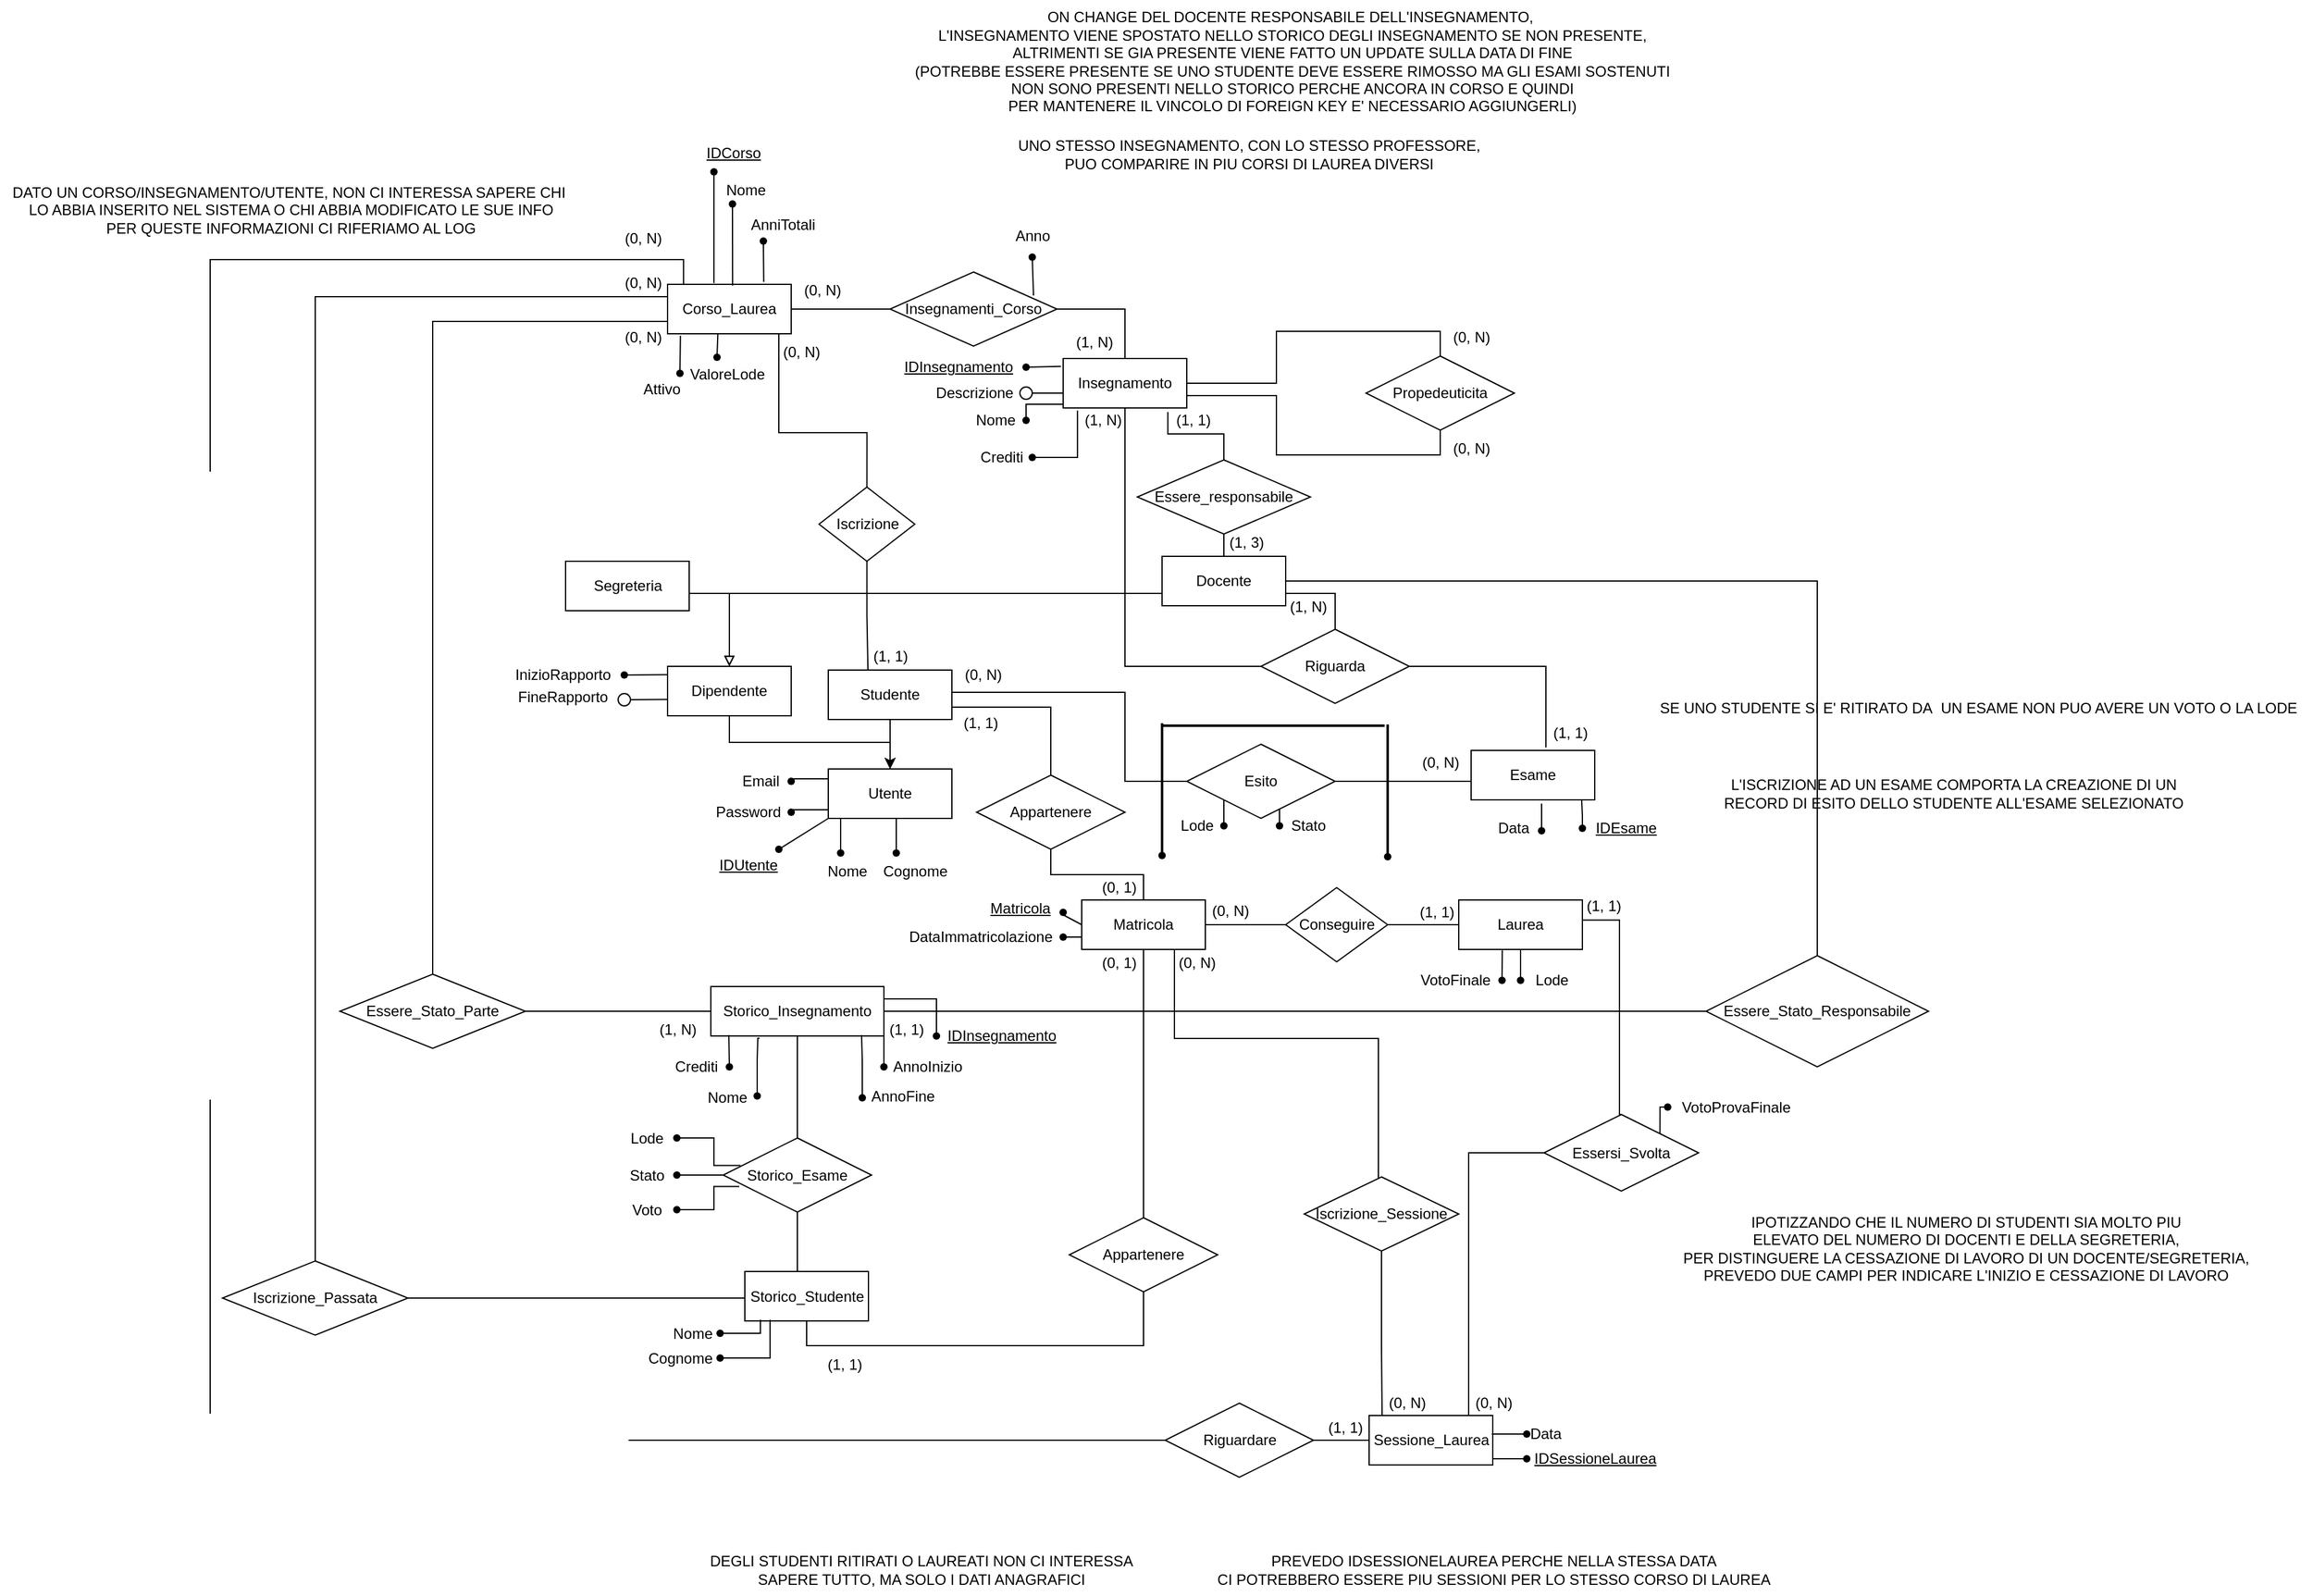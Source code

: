 <mxfile version="21.3.2" type="device" pages="2">
  <diagram name="ER" id="HODhgzX3EVLVLqx_ZmJ5">
    <mxGraphModel dx="2482" dy="1503" grid="1" gridSize="10" guides="1" tooltips="1" connect="1" arrows="1" fold="1" page="1" pageScale="1" pageWidth="1169" pageHeight="827" math="0" shadow="0">
      <root>
        <mxCell id="0" />
        <mxCell id="1" parent="0" />
        <mxCell id="3iWtEARyDN6ATdgSiS8p-9" value="Utente" style="whiteSpace=wrap;html=1;align=center;" parent="1" vertex="1">
          <mxGeometry x="380" y="542" width="100" height="40" as="geometry" />
        </mxCell>
        <mxCell id="3iWtEARyDN6ATdgSiS8p-14" style="edgeStyle=orthogonalEdgeStyle;rounded=0;orthogonalLoop=1;jettySize=auto;html=1;" parent="1" source="3iWtEARyDN6ATdgSiS8p-10" target="3iWtEARyDN6ATdgSiS8p-9" edge="1">
          <mxGeometry relative="1" as="geometry" />
        </mxCell>
        <mxCell id="3iWtEARyDN6ATdgSiS8p-98" style="edgeStyle=orthogonalEdgeStyle;rounded=0;orthogonalLoop=1;jettySize=auto;html=1;entryX=0;entryY=0.5;entryDx=0;entryDy=0;endArrow=none;endFill=0;" parent="1" source="3iWtEARyDN6ATdgSiS8p-10" target="3iWtEARyDN6ATdgSiS8p-95" edge="1">
          <mxGeometry relative="1" as="geometry">
            <Array as="points">
              <mxPoint x="620" y="480" />
              <mxPoint x="620" y="552" />
            </Array>
          </mxGeometry>
        </mxCell>
        <mxCell id="3iWtEARyDN6ATdgSiS8p-10" value="Studente" style="whiteSpace=wrap;html=1;align=center;" parent="1" vertex="1">
          <mxGeometry x="380" y="462" width="100" height="40" as="geometry" />
        </mxCell>
        <mxCell id="3iWtEARyDN6ATdgSiS8p-15" style="edgeStyle=orthogonalEdgeStyle;rounded=0;orthogonalLoop=1;jettySize=auto;html=1;entryX=0.5;entryY=0;entryDx=0;entryDy=0;endArrow=block;endFill=0;" parent="1" source="3iWtEARyDN6ATdgSiS8p-11" target="3iWtEARyDN6ATdgSiS8p-112" edge="1">
          <mxGeometry relative="1" as="geometry">
            <Array as="points">
              <mxPoint x="300" y="400" />
            </Array>
          </mxGeometry>
        </mxCell>
        <mxCell id="3iWtEARyDN6ATdgSiS8p-38" style="edgeStyle=orthogonalEdgeStyle;rounded=0;orthogonalLoop=1;jettySize=auto;html=1;entryX=0.5;entryY=1;entryDx=0;entryDy=0;endArrow=none;endFill=0;" parent="1" source="3iWtEARyDN6ATdgSiS8p-11" target="3iWtEARyDN6ATdgSiS8p-37" edge="1">
          <mxGeometry relative="1" as="geometry">
            <Array as="points">
              <mxPoint x="700" y="372" />
            </Array>
          </mxGeometry>
        </mxCell>
        <mxCell id="7vnBk8emVIsdYifyHRpd-11" style="edgeStyle=orthogonalEdgeStyle;rounded=0;orthogonalLoop=1;jettySize=auto;html=1;entryX=0.5;entryY=0;entryDx=0;entryDy=0;endArrow=none;endFill=0;" parent="1" source="3iWtEARyDN6ATdgSiS8p-11" target="3iWtEARyDN6ATdgSiS8p-127" edge="1">
          <mxGeometry relative="1" as="geometry" />
        </mxCell>
        <mxCell id="7vnBk8emVIsdYifyHRpd-20" style="edgeStyle=orthogonalEdgeStyle;rounded=0;orthogonalLoop=1;jettySize=auto;html=1;entryX=0.5;entryY=0;entryDx=0;entryDy=0;endArrow=none;endFill=0;" parent="1" source="3iWtEARyDN6ATdgSiS8p-11" target="3iWtEARyDN6ATdgSiS8p-78" edge="1">
          <mxGeometry relative="1" as="geometry">
            <Array as="points">
              <mxPoint x="790" y="400" />
            </Array>
          </mxGeometry>
        </mxCell>
        <mxCell id="3iWtEARyDN6ATdgSiS8p-11" value="Docente" style="whiteSpace=wrap;html=1;align=center;" parent="1" vertex="1">
          <mxGeometry x="650" y="370" width="100" height="40" as="geometry" />
        </mxCell>
        <mxCell id="3iWtEARyDN6ATdgSiS8p-113" style="edgeStyle=orthogonalEdgeStyle;rounded=0;orthogonalLoop=1;jettySize=auto;html=1;entryX=0.5;entryY=0;entryDx=0;entryDy=0;exitX=1;exitY=0.75;exitDx=0;exitDy=0;endArrow=block;endFill=0;" parent="1" source="3iWtEARyDN6ATdgSiS8p-12" target="3iWtEARyDN6ATdgSiS8p-112" edge="1">
          <mxGeometry relative="1" as="geometry">
            <Array as="points">
              <mxPoint x="267" y="400" />
              <mxPoint x="300" y="400" />
            </Array>
          </mxGeometry>
        </mxCell>
        <mxCell id="3iWtEARyDN6ATdgSiS8p-12" value="Segreteria" style="whiteSpace=wrap;html=1;align=center;" parent="1" vertex="1">
          <mxGeometry x="167.5" y="374" width="100" height="40" as="geometry" />
        </mxCell>
        <mxCell id="3iWtEARyDN6ATdgSiS8p-19" value="Matricola" style="text;html=1;align=center;verticalAlign=middle;resizable=0;points=[];autosize=1;strokeColor=none;fillColor=none;fontStyle=4" parent="1" vertex="1">
          <mxGeometry x="500" y="640" width="70" height="30" as="geometry" />
        </mxCell>
        <mxCell id="3iWtEARyDN6ATdgSiS8p-55" style="edgeStyle=orthogonalEdgeStyle;rounded=0;orthogonalLoop=1;jettySize=auto;html=1;entryX=0;entryY=0.5;entryDx=0;entryDy=0;endArrow=none;endFill=0;" parent="1" source="3iWtEARyDN6ATdgSiS8p-21" target="3iWtEARyDN6ATdgSiS8p-54" edge="1">
          <mxGeometry relative="1" as="geometry" />
        </mxCell>
        <mxCell id="7vnBk8emVIsdYifyHRpd-15" style="edgeStyle=orthogonalEdgeStyle;rounded=0;orthogonalLoop=1;jettySize=auto;html=1;endArrow=none;endFill=0;exitX=0;exitY=0.75;exitDx=0;exitDy=0;" parent="1" source="3iWtEARyDN6ATdgSiS8p-21" target="3iWtEARyDN6ATdgSiS8p-138" edge="1">
          <mxGeometry relative="1" as="geometry" />
        </mxCell>
        <mxCell id="3iWtEARyDN6ATdgSiS8p-21" value="Corso_Laurea" style="whiteSpace=wrap;html=1;align=center;" parent="1" vertex="1">
          <mxGeometry x="250" y="150" width="100" height="40" as="geometry" />
        </mxCell>
        <mxCell id="3iWtEARyDN6ATdgSiS8p-74" style="edgeStyle=orthogonalEdgeStyle;rounded=0;orthogonalLoop=1;jettySize=auto;html=1;entryX=0.5;entryY=0;entryDx=0;entryDy=0;endArrow=none;endFill=0;" parent="1" source="3iWtEARyDN6ATdgSiS8p-22" target="3iWtEARyDN6ATdgSiS8p-73" edge="1">
          <mxGeometry relative="1" as="geometry" />
        </mxCell>
        <mxCell id="7vnBk8emVIsdYifyHRpd-19" style="edgeStyle=orthogonalEdgeStyle;rounded=0;orthogonalLoop=1;jettySize=auto;html=1;entryX=0;entryY=0.5;entryDx=0;entryDy=0;endArrow=none;endFill=0;" parent="1" source="3iWtEARyDN6ATdgSiS8p-22" target="3iWtEARyDN6ATdgSiS8p-78" edge="1">
          <mxGeometry relative="1" as="geometry">
            <Array as="points">
              <mxPoint x="620" y="459" />
            </Array>
          </mxGeometry>
        </mxCell>
        <mxCell id="3iWtEARyDN6ATdgSiS8p-22" value="Insegnamento" style="whiteSpace=wrap;html=1;align=center;" parent="1" vertex="1">
          <mxGeometry x="570" y="210" width="100" height="40" as="geometry" />
        </mxCell>
        <mxCell id="3iWtEARyDN6ATdgSiS8p-24" value="" style="endArrow=none;html=1;rounded=0;" parent="1" edge="1">
          <mxGeometry width="50" height="50" relative="1" as="geometry">
            <mxPoint x="390" y="610" as="sourcePoint" />
            <mxPoint x="390" y="582" as="targetPoint" />
          </mxGeometry>
        </mxCell>
        <mxCell id="3iWtEARyDN6ATdgSiS8p-25" value="" style="shape=waypoint;sketch=0;fillStyle=solid;size=6;pointerEvents=1;points=[];fillColor=none;resizable=0;rotatable=0;perimeter=centerPerimeter;snapToPoint=1;" parent="1" vertex="1">
          <mxGeometry x="380" y="600" width="20" height="20" as="geometry" />
        </mxCell>
        <mxCell id="3iWtEARyDN6ATdgSiS8p-26" value="Nome" style="text;html=1;align=center;verticalAlign=middle;resizable=0;points=[];autosize=1;strokeColor=none;fillColor=none;" parent="1" vertex="1">
          <mxGeometry x="365" y="610" width="60" height="30" as="geometry" />
        </mxCell>
        <mxCell id="3iWtEARyDN6ATdgSiS8p-27" value="" style="endArrow=none;html=1;rounded=0;exitX=0.25;exitY=0;exitDx=0;exitDy=0;exitPerimeter=0;" parent="1" source="3iWtEARyDN6ATdgSiS8p-28" edge="1">
          <mxGeometry width="50" height="50" relative="1" as="geometry">
            <mxPoint x="440" y="590" as="sourcePoint" />
            <mxPoint x="435" y="582" as="targetPoint" />
          </mxGeometry>
        </mxCell>
        <mxCell id="3iWtEARyDN6ATdgSiS8p-28" value="" style="shape=waypoint;sketch=0;fillStyle=solid;size=6;pointerEvents=1;points=[];fillColor=none;resizable=0;rotatable=0;perimeter=centerPerimeter;snapToPoint=1;" parent="1" vertex="1">
          <mxGeometry x="425" y="600" width="20" height="20" as="geometry" />
        </mxCell>
        <mxCell id="3iWtEARyDN6ATdgSiS8p-29" value="Cognome" style="text;html=1;align=center;verticalAlign=middle;resizable=0;points=[];autosize=1;strokeColor=none;fillColor=none;" parent="1" vertex="1">
          <mxGeometry x="410" y="610" width="80" height="30" as="geometry" />
        </mxCell>
        <mxCell id="3iWtEARyDN6ATdgSiS8p-30" value="" style="endArrow=none;html=1;rounded=0;" parent="1" edge="1">
          <mxGeometry width="50" height="50" relative="1" as="geometry">
            <mxPoint x="350" y="550" as="sourcePoint" />
            <mxPoint x="380" y="550" as="targetPoint" />
          </mxGeometry>
        </mxCell>
        <mxCell id="3iWtEARyDN6ATdgSiS8p-31" value="" style="shape=waypoint;sketch=0;fillStyle=solid;size=6;pointerEvents=1;points=[];fillColor=none;resizable=0;rotatable=0;perimeter=centerPerimeter;snapToPoint=1;" parent="1" vertex="1">
          <mxGeometry x="340" y="542" width="20" height="20" as="geometry" />
        </mxCell>
        <mxCell id="3iWtEARyDN6ATdgSiS8p-33" value="Email" style="text;html=1;align=center;verticalAlign=middle;resizable=0;points=[];autosize=1;strokeColor=none;fillColor=none;" parent="1" vertex="1">
          <mxGeometry x="300" y="537" width="50" height="30" as="geometry" />
        </mxCell>
        <mxCell id="3iWtEARyDN6ATdgSiS8p-34" value="" style="endArrow=none;html=1;rounded=0;" parent="1" edge="1">
          <mxGeometry width="50" height="50" relative="1" as="geometry">
            <mxPoint x="350" y="575" as="sourcePoint" />
            <mxPoint x="380" y="575" as="targetPoint" />
          </mxGeometry>
        </mxCell>
        <mxCell id="3iWtEARyDN6ATdgSiS8p-35" value="" style="shape=waypoint;sketch=0;fillStyle=solid;size=6;pointerEvents=1;points=[];fillColor=none;resizable=0;rotatable=0;perimeter=centerPerimeter;snapToPoint=1;" parent="1" vertex="1">
          <mxGeometry x="340" y="567" width="20" height="20" as="geometry" />
        </mxCell>
        <mxCell id="3iWtEARyDN6ATdgSiS8p-36" value="Password" style="text;html=1;align=center;verticalAlign=middle;resizable=0;points=[];autosize=1;strokeColor=none;fillColor=none;" parent="1" vertex="1">
          <mxGeometry x="275" y="562" width="80" height="30" as="geometry" />
        </mxCell>
        <mxCell id="3iWtEARyDN6ATdgSiS8p-39" style="edgeStyle=orthogonalEdgeStyle;rounded=0;orthogonalLoop=1;jettySize=auto;html=1;entryX=0.847;entryY=1.08;entryDx=0;entryDy=0;endArrow=none;endFill=0;entryPerimeter=0;" parent="1" source="3iWtEARyDN6ATdgSiS8p-37" target="3iWtEARyDN6ATdgSiS8p-22" edge="1">
          <mxGeometry relative="1" as="geometry" />
        </mxCell>
        <mxCell id="3iWtEARyDN6ATdgSiS8p-37" value="Essere_responsabile" style="shape=rhombus;perimeter=rhombusPerimeter;whiteSpace=wrap;html=1;align=center;" parent="1" vertex="1">
          <mxGeometry x="630" y="292" width="140" height="60" as="geometry" />
        </mxCell>
        <mxCell id="3iWtEARyDN6ATdgSiS8p-41" value="(1, 3)" style="text;html=1;align=center;verticalAlign=middle;resizable=0;points=[];autosize=1;strokeColor=none;fillColor=none;" parent="1" vertex="1">
          <mxGeometry x="693" y="344" width="50" height="30" as="geometry" />
        </mxCell>
        <mxCell id="3iWtEARyDN6ATdgSiS8p-56" style="edgeStyle=orthogonalEdgeStyle;rounded=0;orthogonalLoop=1;jettySize=auto;html=1;entryX=0.5;entryY=0;entryDx=0;entryDy=0;endArrow=none;endFill=0;" parent="1" source="3iWtEARyDN6ATdgSiS8p-54" target="3iWtEARyDN6ATdgSiS8p-22" edge="1">
          <mxGeometry relative="1" as="geometry" />
        </mxCell>
        <mxCell id="3iWtEARyDN6ATdgSiS8p-54" value="Insegnamenti_Corso" style="shape=rhombus;perimeter=rhombusPerimeter;whiteSpace=wrap;html=1;align=center;" parent="1" vertex="1">
          <mxGeometry x="430" y="140" width="135" height="60" as="geometry" />
        </mxCell>
        <mxCell id="3iWtEARyDN6ATdgSiS8p-57" value="(0, N)" style="text;html=1;align=center;verticalAlign=middle;resizable=0;points=[];autosize=1;strokeColor=none;fillColor=none;" parent="1" vertex="1">
          <mxGeometry x="350" y="140" width="50" height="30" as="geometry" />
        </mxCell>
        <mxCell id="3iWtEARyDN6ATdgSiS8p-58" value="(1, N)" style="text;html=1;align=center;verticalAlign=middle;resizable=0;points=[];autosize=1;strokeColor=none;fillColor=none;" parent="1" vertex="1">
          <mxGeometry x="570" y="182" width="50" height="30" as="geometry" />
        </mxCell>
        <mxCell id="3iWtEARyDN6ATdgSiS8p-59" value="ON CHANGE DEL DOCENTE RESPONSABILE DELL&#39;INSEGNAMENTO,&amp;nbsp;&lt;br&gt;L&#39;INSEGNAMENTO VIENE SPOSTATO NELLO STORICO DEGLI INSEGNAMENTO&amp;nbsp;SE NON PRESENTE, &lt;br&gt;ALTRIMENTI SE GIA PRESENTE VIENE FATTO UN UPDATE SULLA DATA DI FINE&lt;br&gt;(POTREBBE ESSERE PRESENTE SE UNO STUDENTE DEVE ESSERE RIMOSSO MA GLI ESAMI SOSTENUTI&lt;br&gt;NON SONO PRESENTI NELLO STORICO PERCHE ANCORA IN CORSO E QUINDI &lt;br&gt;PER MANTENERE IL VINCOLO DI FOREIGN KEY E&#39; NECESSARIO AGGIUNGERLI)" style="text;html=1;align=center;verticalAlign=middle;resizable=0;points=[];autosize=1;strokeColor=none;fillColor=none;" parent="1" vertex="1">
          <mxGeometry x="440" y="-80" width="630" height="100" as="geometry" />
        </mxCell>
        <mxCell id="3iWtEARyDN6ATdgSiS8p-66" value="IDInsegnamento" style="text;html=1;align=center;verticalAlign=middle;resizable=0;points=[];autosize=1;strokeColor=none;fillColor=none;fontStyle=4" parent="1" vertex="1">
          <mxGeometry x="430" y="202" width="110" height="30" as="geometry" />
        </mxCell>
        <mxCell id="3iWtEARyDN6ATdgSiS8p-67" value="Nome" style="text;html=1;align=center;verticalAlign=middle;resizable=0;points=[];autosize=1;strokeColor=none;fillColor=none;" parent="1" vertex="1">
          <mxGeometry x="485" y="245" width="60" height="30" as="geometry" />
        </mxCell>
        <mxCell id="3iWtEARyDN6ATdgSiS8p-68" value="Descrizione" style="text;html=1;align=center;verticalAlign=middle;resizable=0;points=[];autosize=1;strokeColor=none;fillColor=none;" parent="1" vertex="1">
          <mxGeometry x="452.5" y="223" width="90" height="30" as="geometry" />
        </mxCell>
        <mxCell id="3iWtEARyDN6ATdgSiS8p-69" value="Anno" style="text;html=1;align=center;verticalAlign=middle;resizable=0;points=[];autosize=1;strokeColor=none;fillColor=none;" parent="1" vertex="1">
          <mxGeometry x="520" y="96" width="50" height="30" as="geometry" />
        </mxCell>
        <mxCell id="3iWtEARyDN6ATdgSiS8p-70" value="IDCorso" style="text;html=1;align=center;verticalAlign=middle;resizable=0;points=[];autosize=1;strokeColor=none;fillColor=none;fontStyle=4" parent="1" vertex="1">
          <mxGeometry x="267.5" y="29.04" width="70" height="30" as="geometry" />
        </mxCell>
        <mxCell id="3iWtEARyDN6ATdgSiS8p-71" value="Nome" style="text;html=1;align=center;verticalAlign=middle;resizable=0;points=[];autosize=1;strokeColor=none;fillColor=none;" parent="1" vertex="1">
          <mxGeometry x="282.5" y="59.04" width="60" height="30" as="geometry" />
        </mxCell>
        <mxCell id="3iWtEARyDN6ATdgSiS8p-72" value="AnniTotali" style="text;html=1;align=center;verticalAlign=middle;resizable=0;points=[];autosize=1;strokeColor=none;fillColor=none;" parent="1" vertex="1">
          <mxGeometry x="302.5" y="87.04" width="80" height="30" as="geometry" />
        </mxCell>
        <mxCell id="3iWtEARyDN6ATdgSiS8p-75" style="edgeStyle=orthogonalEdgeStyle;rounded=0;orthogonalLoop=1;jettySize=auto;html=1;exitX=0.5;exitY=1;exitDx=0;exitDy=0;entryX=1;entryY=0.75;entryDx=0;entryDy=0;endArrow=none;endFill=0;" parent="1" source="3iWtEARyDN6ATdgSiS8p-73" target="3iWtEARyDN6ATdgSiS8p-22" edge="1">
          <mxGeometry relative="1" as="geometry">
            <mxPoint x="770.667" y="280" as="targetPoint" />
          </mxGeometry>
        </mxCell>
        <mxCell id="3iWtEARyDN6ATdgSiS8p-73" value="Propedeuticita" style="shape=rhombus;perimeter=rhombusPerimeter;whiteSpace=wrap;html=1;align=center;" parent="1" vertex="1">
          <mxGeometry x="815" y="208" width="120" height="60" as="geometry" />
        </mxCell>
        <mxCell id="3iWtEARyDN6ATdgSiS8p-76" value="(0, N)" style="text;html=1;align=center;verticalAlign=middle;resizable=0;points=[];autosize=1;strokeColor=none;fillColor=none;" parent="1" vertex="1">
          <mxGeometry x="875" y="178" width="50" height="30" as="geometry" />
        </mxCell>
        <mxCell id="3iWtEARyDN6ATdgSiS8p-77" value="(0, N)" style="text;html=1;align=center;verticalAlign=middle;resizable=0;points=[];autosize=1;strokeColor=none;fillColor=none;" parent="1" vertex="1">
          <mxGeometry x="875" y="268" width="50" height="30" as="geometry" />
        </mxCell>
        <mxCell id="3iWtEARyDN6ATdgSiS8p-83" style="edgeStyle=orthogonalEdgeStyle;rounded=0;orthogonalLoop=1;jettySize=auto;html=1;entryX=0.605;entryY=-0.06;entryDx=0;entryDy=0;entryPerimeter=0;endArrow=none;endFill=0;" parent="1" source="3iWtEARyDN6ATdgSiS8p-78" target="3iWtEARyDN6ATdgSiS8p-81" edge="1">
          <mxGeometry relative="1" as="geometry" />
        </mxCell>
        <mxCell id="3iWtEARyDN6ATdgSiS8p-78" value="Riguarda" style="shape=rhombus;perimeter=rhombusPerimeter;whiteSpace=wrap;html=1;align=center;" parent="1" vertex="1">
          <mxGeometry x="730" y="429" width="120" height="60" as="geometry" />
        </mxCell>
        <mxCell id="3iWtEARyDN6ATdgSiS8p-96" style="edgeStyle=orthogonalEdgeStyle;rounded=0;orthogonalLoop=1;jettySize=auto;html=1;entryX=1;entryY=0.5;entryDx=0;entryDy=0;exitX=0;exitY=0.5;exitDx=0;exitDy=0;endArrow=none;endFill=0;" parent="1" source="3iWtEARyDN6ATdgSiS8p-81" target="3iWtEARyDN6ATdgSiS8p-95" edge="1">
          <mxGeometry relative="1" as="geometry">
            <Array as="points">
              <mxPoint x="900" y="552" />
            </Array>
          </mxGeometry>
        </mxCell>
        <mxCell id="3iWtEARyDN6ATdgSiS8p-81" value="Esame" style="whiteSpace=wrap;html=1;align=center;" parent="1" vertex="1">
          <mxGeometry x="900" y="527" width="100" height="40" as="geometry" />
        </mxCell>
        <mxCell id="3iWtEARyDN6ATdgSiS8p-86" value="Data" style="text;html=1;align=center;verticalAlign=middle;resizable=0;points=[];autosize=1;strokeColor=none;fillColor=none;" parent="1" vertex="1">
          <mxGeometry x="909" y="575" width="50" height="30" as="geometry" />
        </mxCell>
        <mxCell id="3iWtEARyDN6ATdgSiS8p-95" value="Esito" style="shape=rhombus;perimeter=rhombusPerimeter;whiteSpace=wrap;html=1;align=center;" parent="1" vertex="1">
          <mxGeometry x="670" y="522" width="120" height="60" as="geometry" />
        </mxCell>
        <mxCell id="3iWtEARyDN6ATdgSiS8p-101" value="Lode" style="text;html=1;align=center;verticalAlign=middle;resizable=0;points=[];autosize=1;strokeColor=none;fillColor=none;" parent="1" vertex="1">
          <mxGeometry x="652.5" y="573" width="50" height="30" as="geometry" />
        </mxCell>
        <mxCell id="3iWtEARyDN6ATdgSiS8p-136" style="edgeStyle=orthogonalEdgeStyle;rounded=0;orthogonalLoop=1;jettySize=auto;html=1;entryX=0.5;entryY=0;entryDx=0;entryDy=0;exitX=0.5;exitY=1;exitDx=0;exitDy=0;endArrow=none;endFill=0;" parent="1" source="3iWtEARyDN6ATdgSiS8p-102" target="3iWtEARyDN6ATdgSiS8p-128" edge="1">
          <mxGeometry relative="1" as="geometry">
            <Array as="points">
              <mxPoint x="355" y="841" />
            </Array>
          </mxGeometry>
        </mxCell>
        <mxCell id="7vnBk8emVIsdYifyHRpd-14" style="edgeStyle=orthogonalEdgeStyle;rounded=0;orthogonalLoop=1;jettySize=auto;html=1;entryX=1;entryY=0.5;entryDx=0;entryDy=0;exitX=0;exitY=0.5;exitDx=0;exitDy=0;endArrow=none;endFill=0;" parent="1" source="3iWtEARyDN6ATdgSiS8p-102" target="3iWtEARyDN6ATdgSiS8p-138" edge="1">
          <mxGeometry relative="1" as="geometry">
            <Array as="points">
              <mxPoint x="270" y="738" />
              <mxPoint x="270" y="738" />
            </Array>
          </mxGeometry>
        </mxCell>
        <mxCell id="3iWtEARyDN6ATdgSiS8p-102" value="Storico_Insegnamento" style="whiteSpace=wrap;html=1;align=center;" parent="1" vertex="1">
          <mxGeometry x="285" y="718" width="140" height="40" as="geometry" />
        </mxCell>
        <mxCell id="7vnBk8emVIsdYifyHRpd-93" style="edgeStyle=orthogonalEdgeStyle;rounded=0;orthogonalLoop=1;jettySize=auto;html=1;entryX=1;entryY=0.5;entryDx=0;entryDy=0;endArrow=none;endFill=0;" parent="1" source="3iWtEARyDN6ATdgSiS8p-109" target="7vnBk8emVIsdYifyHRpd-92" edge="1">
          <mxGeometry relative="1" as="geometry">
            <Array as="points">
              <mxPoint x="250" y="970" />
              <mxPoint x="250" y="970" />
            </Array>
          </mxGeometry>
        </mxCell>
        <mxCell id="tMZ3PGHAE2_HA7AJY-PN-1" style="edgeStyle=orthogonalEdgeStyle;rounded=0;orthogonalLoop=1;jettySize=auto;html=1;endArrow=none;endFill=0;" edge="1" parent="1" source="3iWtEARyDN6ATdgSiS8p-109" target="3iWtEARyDN6ATdgSiS8p-128">
          <mxGeometry relative="1" as="geometry">
            <Array as="points">
              <mxPoint x="355" y="930" />
              <mxPoint x="355" y="930" />
            </Array>
          </mxGeometry>
        </mxCell>
        <mxCell id="3iWtEARyDN6ATdgSiS8p-109" value="Storico_Studente" style="whiteSpace=wrap;html=1;align=center;" parent="1" vertex="1">
          <mxGeometry x="312.5" y="948.5" width="100" height="40" as="geometry" />
        </mxCell>
        <mxCell id="3iWtEARyDN6ATdgSiS8p-110" value="IPOTIZZANDO CHE IL NUMERO DI STUDENTI SIA MOLTO PIU &lt;br&gt;ELEVATO DEL NUMERO DI DOCENTI E DELLA SEGRETERIA, &lt;br&gt;PER DISTINGUERE LA CESSAZIONE DI LAVORO DI UN DOCENTE/SEGRETERIA, &lt;br&gt;PREVEDO DUE CAMPI PER INDICARE L&#39;INIZIO E CESSAZIONE DI LAVORO" style="text;html=1;align=center;verticalAlign=middle;resizable=0;points=[];autosize=1;strokeColor=none;fillColor=none;" parent="1" vertex="1">
          <mxGeometry x="1060" y="895" width="480" height="70" as="geometry" />
        </mxCell>
        <mxCell id="3iWtEARyDN6ATdgSiS8p-114" style="edgeStyle=orthogonalEdgeStyle;rounded=0;orthogonalLoop=1;jettySize=auto;html=1;exitX=0.5;exitY=1;exitDx=0;exitDy=0;" parent="1" source="3iWtEARyDN6ATdgSiS8p-112" target="3iWtEARyDN6ATdgSiS8p-9" edge="1">
          <mxGeometry relative="1" as="geometry" />
        </mxCell>
        <mxCell id="3iWtEARyDN6ATdgSiS8p-112" value="Dipendente" style="whiteSpace=wrap;html=1;align=center;" parent="1" vertex="1">
          <mxGeometry x="250" y="459" width="100" height="40" as="geometry" />
        </mxCell>
        <mxCell id="3iWtEARyDN6ATdgSiS8p-115" value="InizioRapporto" style="text;html=1;align=center;verticalAlign=middle;resizable=0;points=[];autosize=1;strokeColor=none;fillColor=none;" parent="1" vertex="1">
          <mxGeometry x="115" y="451" width="100" height="30" as="geometry" />
        </mxCell>
        <mxCell id="3iWtEARyDN6ATdgSiS8p-116" value="FineRapporto" style="text;html=1;align=center;verticalAlign=middle;resizable=0;points=[];autosize=1;strokeColor=none;fillColor=none;" parent="1" vertex="1">
          <mxGeometry x="115" y="469" width="100" height="30" as="geometry" />
        </mxCell>
        <mxCell id="3iWtEARyDN6ATdgSiS8p-117" value="DEGLI STUDENTI RITIRATI O LAUREATI NON CI INTERESSA &lt;br&gt;SAPERE TUTTO, MA SOLO I DATI ANAGRAFICI" style="text;html=1;align=center;verticalAlign=middle;resizable=0;points=[];autosize=1;strokeColor=none;fillColor=none;" parent="1" vertex="1">
          <mxGeometry x="270" y="1170" width="370" height="40" as="geometry" />
        </mxCell>
        <mxCell id="3iWtEARyDN6ATdgSiS8p-119" value="Nome" style="text;html=1;align=center;verticalAlign=middle;resizable=0;points=[];autosize=1;strokeColor=none;fillColor=none;" parent="1" vertex="1">
          <mxGeometry x="240" y="983.5" width="60" height="30" as="geometry" />
        </mxCell>
        <mxCell id="3iWtEARyDN6ATdgSiS8p-121" value="DataImmatricolazione" style="text;html=1;align=center;verticalAlign=middle;resizable=0;points=[];autosize=1;strokeColor=none;fillColor=none;" parent="1" vertex="1">
          <mxGeometry x="432.5" y="663" width="140" height="30" as="geometry" />
        </mxCell>
        <mxCell id="7vnBk8emVIsdYifyHRpd-12" style="edgeStyle=orthogonalEdgeStyle;rounded=0;orthogonalLoop=1;jettySize=auto;html=1;entryX=1;entryY=0.5;entryDx=0;entryDy=0;endArrow=none;endFill=0;" parent="1" source="3iWtEARyDN6ATdgSiS8p-127" target="3iWtEARyDN6ATdgSiS8p-102" edge="1">
          <mxGeometry relative="1" as="geometry" />
        </mxCell>
        <mxCell id="3iWtEARyDN6ATdgSiS8p-127" value="Essere_Stato_Responsabile" style="shape=rhombus;perimeter=rhombusPerimeter;whiteSpace=wrap;html=1;align=center;" parent="1" vertex="1">
          <mxGeometry x="1090" y="693" width="180" height="90" as="geometry" />
        </mxCell>
        <mxCell id="3iWtEARyDN6ATdgSiS8p-128" value="Storico_Esame" style="shape=rhombus;perimeter=rhombusPerimeter;whiteSpace=wrap;html=1;align=center;" parent="1" vertex="1">
          <mxGeometry x="295" y="840.5" width="120" height="60" as="geometry" />
        </mxCell>
        <mxCell id="3iWtEARyDN6ATdgSiS8p-131" value="Voto" style="text;html=1;align=center;verticalAlign=middle;resizable=0;points=[];autosize=1;strokeColor=none;fillColor=none;" parent="1" vertex="1">
          <mxGeometry x="207.5" y="883.5" width="50" height="30" as="geometry" />
        </mxCell>
        <mxCell id="3iWtEARyDN6ATdgSiS8p-132" value="Lode" style="text;html=1;align=center;verticalAlign=middle;resizable=0;points=[];autosize=1;strokeColor=none;fillColor=none;" parent="1" vertex="1">
          <mxGeometry x="207.5" y="825.5" width="50" height="30" as="geometry" />
        </mxCell>
        <mxCell id="3iWtEARyDN6ATdgSiS8p-133" value="SE UNO STUDENTE SI E&#39; RITIRATO DA&amp;nbsp; UN ESAME NON PUO AVERE UN VOTO O LA LODE" style="text;html=1;align=center;verticalAlign=middle;resizable=0;points=[];autosize=1;strokeColor=none;fillColor=none;" parent="1" vertex="1">
          <mxGeometry x="1040" y="478" width="540" height="30" as="geometry" />
        </mxCell>
        <mxCell id="3iWtEARyDN6ATdgSiS8p-134" value="AnnoInizio" style="text;html=1;align=center;verticalAlign=middle;resizable=0;points=[];autosize=1;strokeColor=none;fillColor=none;" parent="1" vertex="1">
          <mxGeometry x="420" y="768" width="80" height="30" as="geometry" />
        </mxCell>
        <mxCell id="3iWtEARyDN6ATdgSiS8p-135" value="AnnoFine" style="text;html=1;align=center;verticalAlign=middle;resizable=0;points=[];autosize=1;strokeColor=none;fillColor=none;" parent="1" vertex="1">
          <mxGeometry x="404.5" y="791.5" width="70" height="30" as="geometry" />
        </mxCell>
        <mxCell id="3iWtEARyDN6ATdgSiS8p-137" value="Attivo" style="text;html=1;align=center;verticalAlign=middle;resizable=0;points=[];autosize=1;strokeColor=none;fillColor=none;" parent="1" vertex="1">
          <mxGeometry x="220" y="220" width="50" height="30" as="geometry" />
        </mxCell>
        <mxCell id="3iWtEARyDN6ATdgSiS8p-138" value="Essere_Stato_Parte" style="shape=rhombus;perimeter=rhombusPerimeter;whiteSpace=wrap;html=1;align=center;" parent="1" vertex="1">
          <mxGeometry x="-15" y="708" width="150" height="60" as="geometry" />
        </mxCell>
        <mxCell id="7vnBk8emVIsdYifyHRpd-1" value="L&#39;ISCRIZIONE AD UN ESAME COMPORTA LA CREAZIONE DI UN&lt;br&gt;RECORD DI ESITO DELLO STUDENTE ALL&#39;ESAME SELEZIONATO" style="text;html=1;align=center;verticalAlign=middle;resizable=0;points=[];autosize=1;strokeColor=none;fillColor=none;" parent="1" vertex="1">
          <mxGeometry x="1090" y="542" width="400" height="40" as="geometry" />
        </mxCell>
        <mxCell id="7vnBk8emVIsdYifyHRpd-2" value="(0, N)" style="text;html=1;align=center;verticalAlign=middle;resizable=0;points=[];autosize=1;strokeColor=none;fillColor=none;" parent="1" vertex="1">
          <mxGeometry x="480" y="451" width="50" height="30" as="geometry" />
        </mxCell>
        <mxCell id="7vnBk8emVIsdYifyHRpd-6" value="UNO STESSO INSEGNAMENTO, CON LO STESSO PROFESSORE, &lt;br&gt;PUO COMPARIRE IN PIU CORSI DI LAUREA DIVERSI" style="text;html=1;align=center;verticalAlign=middle;resizable=0;points=[];autosize=1;strokeColor=none;fillColor=none;" parent="1" vertex="1">
          <mxGeometry x="520" y="25" width="400" height="40" as="geometry" />
        </mxCell>
        <mxCell id="7vnBk8emVIsdYifyHRpd-9" value="DATO UN CORSO/INSEGNAMENTO/UTENTE, NON CI INTERESSA SAPERE CHI&amp;nbsp;&lt;br&gt;LO ABBIA INSERITO NEL SISTEMA O CHI ABBIA MODIFICATO LE SUE INFO&lt;br&gt;PER QUESTE INFORMAZIONI CI RIFERIAMO AL LOG" style="text;html=1;align=center;verticalAlign=middle;resizable=0;points=[];autosize=1;strokeColor=none;fillColor=none;" parent="1" vertex="1">
          <mxGeometry x="-290" y="60" width="470" height="60" as="geometry" />
        </mxCell>
        <mxCell id="7vnBk8emVIsdYifyHRpd-10" value="IDUtente" style="text;html=1;align=center;verticalAlign=middle;resizable=0;points=[];autosize=1;strokeColor=none;fillColor=none;fontStyle=4" parent="1" vertex="1">
          <mxGeometry x="280" y="605" width="70" height="30" as="geometry" />
        </mxCell>
        <mxCell id="7vnBk8emVIsdYifyHRpd-16" value="(0, N)" style="text;html=1;align=center;verticalAlign=middle;resizable=0;points=[];autosize=1;strokeColor=none;fillColor=none;" parent="1" vertex="1">
          <mxGeometry x="205" y="178" width="50" height="30" as="geometry" />
        </mxCell>
        <mxCell id="7vnBk8emVIsdYifyHRpd-17" value="(1, N)" style="text;html=1;align=center;verticalAlign=middle;resizable=0;points=[];autosize=1;strokeColor=none;fillColor=none;" parent="1" vertex="1">
          <mxGeometry x="232.5" y="738" width="50" height="30" as="geometry" />
        </mxCell>
        <mxCell id="7vnBk8emVIsdYifyHRpd-23" value="IDEsame" style="text;html=1;align=center;verticalAlign=middle;resizable=0;points=[];autosize=1;strokeColor=none;fillColor=none;fontStyle=4" parent="1" vertex="1">
          <mxGeometry x="990" y="575" width="70" height="30" as="geometry" />
        </mxCell>
        <mxCell id="7vnBk8emVIsdYifyHRpd-24" value="(1, 1)" style="text;html=1;align=center;verticalAlign=middle;resizable=0;points=[];autosize=1;strokeColor=none;fillColor=none;" parent="1" vertex="1">
          <mxGeometry x="650" y="245" width="50" height="30" as="geometry" />
        </mxCell>
        <mxCell id="7vnBk8emVIsdYifyHRpd-25" value="(1, N)" style="text;html=1;align=center;verticalAlign=middle;resizable=0;points=[];autosize=1;strokeColor=none;fillColor=none;" parent="1" vertex="1">
          <mxGeometry x="577" y="245" width="50" height="30" as="geometry" />
        </mxCell>
        <mxCell id="7vnBk8emVIsdYifyHRpd-26" value="(1, N)" style="text;html=1;align=center;verticalAlign=middle;resizable=0;points=[];autosize=1;strokeColor=none;fillColor=none;" parent="1" vertex="1">
          <mxGeometry x="743" y="396" width="50" height="30" as="geometry" />
        </mxCell>
        <mxCell id="7vnBk8emVIsdYifyHRpd-27" value="(1, 1)" style="text;html=1;align=center;verticalAlign=middle;resizable=0;points=[];autosize=1;strokeColor=none;fillColor=none;" parent="1" vertex="1">
          <mxGeometry x="955" y="498" width="50" height="30" as="geometry" />
        </mxCell>
        <mxCell id="7vnBk8emVIsdYifyHRpd-28" value="" style="shape=waypoint;sketch=0;size=6;pointerEvents=1;points=[];fillColor=none;resizable=0;rotatable=0;perimeter=centerPerimeter;snapToPoint=1;" parent="1" vertex="1">
          <mxGeometry x="640" y="602" width="20" height="20" as="geometry" />
        </mxCell>
        <mxCell id="7vnBk8emVIsdYifyHRpd-30" value="" style="line;strokeWidth=2;html=1;rotation=-90;" parent="1" vertex="1">
          <mxGeometry x="597.5" y="552.5" width="105" height="10" as="geometry" />
        </mxCell>
        <mxCell id="7vnBk8emVIsdYifyHRpd-32" value="" style="line;strokeWidth=2;html=1;rotation=0;" parent="1" vertex="1">
          <mxGeometry x="650" y="502" width="180" height="10" as="geometry" />
        </mxCell>
        <mxCell id="7vnBk8emVIsdYifyHRpd-34" value="" style="shape=waypoint;sketch=0;size=6;pointerEvents=1;points=[];fillColor=none;resizable=0;rotatable=0;perimeter=centerPerimeter;snapToPoint=1;" parent="1" vertex="1">
          <mxGeometry x="822.5" y="603" width="20" height="20" as="geometry" />
        </mxCell>
        <mxCell id="7vnBk8emVIsdYifyHRpd-35" value="" style="line;strokeWidth=2;html=1;rotation=-90;" parent="1" vertex="1">
          <mxGeometry x="780" y="553.5" width="105" height="10" as="geometry" />
        </mxCell>
        <mxCell id="7vnBk8emVIsdYifyHRpd-36" value="(0, N)" style="text;html=1;align=center;verticalAlign=middle;resizable=0;points=[];autosize=1;strokeColor=none;fillColor=none;" parent="1" vertex="1">
          <mxGeometry x="850" y="522" width="50" height="30" as="geometry" />
        </mxCell>
        <mxCell id="7vnBk8emVIsdYifyHRpd-39" value="" style="shape=waypoint;sketch=0;fillStyle=solid;size=6;pointerEvents=1;points=[];fillColor=none;resizable=0;rotatable=0;perimeter=centerPerimeter;snapToPoint=1;" parent="1" vertex="1">
          <mxGeometry x="205" y="456" width="20" height="20" as="geometry" />
        </mxCell>
        <mxCell id="7vnBk8emVIsdYifyHRpd-41" value="" style="ellipse;whiteSpace=wrap;html=1;aspect=fixed;" parent="1" vertex="1">
          <mxGeometry x="210" y="481" width="10" height="10" as="geometry" />
        </mxCell>
        <mxCell id="7vnBk8emVIsdYifyHRpd-44" value="" style="endArrow=none;html=1;rounded=0;" parent="1" source="7vnBk8emVIsdYifyHRpd-39" edge="1">
          <mxGeometry width="50" height="50" relative="1" as="geometry">
            <mxPoint x="220" y="465.7" as="sourcePoint" />
            <mxPoint x="250" y="465.7" as="targetPoint" />
          </mxGeometry>
        </mxCell>
        <mxCell id="7vnBk8emVIsdYifyHRpd-45" value="" style="endArrow=none;html=1;rounded=0;" parent="1" edge="1">
          <mxGeometry width="50" height="50" relative="1" as="geometry">
            <mxPoint x="220" y="486" as="sourcePoint" />
            <mxPoint x="250" y="485.7" as="targetPoint" />
            <Array as="points">
              <mxPoint x="220" y="486" />
            </Array>
          </mxGeometry>
        </mxCell>
        <mxCell id="7vnBk8emVIsdYifyHRpd-46" value="" style="endArrow=none;html=1;rounded=0;entryX=0;entryY=0.5;entryDx=0;entryDy=0;" parent="1" target="aW0m2fz-T_zUFv7SbKgN-1" edge="1">
          <mxGeometry width="50" height="50" relative="1" as="geometry">
            <mxPoint x="570" y="660" as="sourcePoint" />
            <mxPoint x="440" y="429" as="targetPoint" />
          </mxGeometry>
        </mxCell>
        <mxCell id="3iWtEARyDN6ATdgSiS8p-18" value="" style="shape=waypoint;sketch=0;fillStyle=solid;size=6;pointerEvents=1;points=[];fillColor=none;resizable=0;rotatable=0;perimeter=centerPerimeter;snapToPoint=1;" parent="1" vertex="1">
          <mxGeometry x="560" y="648" width="20" height="20" as="geometry" />
        </mxCell>
        <mxCell id="7vnBk8emVIsdYifyHRpd-49" value="" style="shape=waypoint;sketch=0;fillStyle=solid;size=6;pointerEvents=1;points=[];fillColor=none;resizable=0;rotatable=0;perimeter=centerPerimeter;snapToPoint=1;" parent="1" vertex="1">
          <mxGeometry x="330" y="597" width="20" height="20" as="geometry" />
        </mxCell>
        <mxCell id="7vnBk8emVIsdYifyHRpd-50" value="" style="endArrow=none;html=1;rounded=0;exitX=0;exitY=1;exitDx=0;exitDy=0;" parent="1" source="3iWtEARyDN6ATdgSiS8p-9" target="7vnBk8emVIsdYifyHRpd-49" edge="1">
          <mxGeometry width="50" height="50" relative="1" as="geometry">
            <mxPoint x="250" y="625" as="sourcePoint" />
            <mxPoint x="260" y="553" as="targetPoint" />
          </mxGeometry>
        </mxCell>
        <mxCell id="7vnBk8emVIsdYifyHRpd-51" value="" style="shape=waypoint;sketch=0;fillStyle=solid;size=6;pointerEvents=1;points=[];fillColor=none;resizable=0;rotatable=0;perimeter=centerPerimeter;snapToPoint=1;" parent="1" vertex="1">
          <mxGeometry x="277.5" y="49.04" width="20" height="20" as="geometry" />
        </mxCell>
        <mxCell id="7vnBk8emVIsdYifyHRpd-52" value="" style="endArrow=none;html=1;rounded=0;" parent="1" target="7vnBk8emVIsdYifyHRpd-51" edge="1">
          <mxGeometry width="50" height="50" relative="1" as="geometry">
            <mxPoint x="287.5" y="149.04" as="sourcePoint" />
            <mxPoint x="307.5" y="85.04" as="targetPoint" />
          </mxGeometry>
        </mxCell>
        <mxCell id="7vnBk8emVIsdYifyHRpd-53" value="" style="shape=waypoint;sketch=0;fillStyle=solid;size=6;pointerEvents=1;points=[];fillColor=none;resizable=0;rotatable=0;perimeter=centerPerimeter;snapToPoint=1;" parent="1" vertex="1">
          <mxGeometry x="292.5" y="75.04" width="20" height="20" as="geometry" />
        </mxCell>
        <mxCell id="7vnBk8emVIsdYifyHRpd-54" value="" style="shape=waypoint;sketch=0;fillStyle=solid;size=6;pointerEvents=1;points=[];fillColor=none;resizable=0;rotatable=0;perimeter=centerPerimeter;snapToPoint=1;" parent="1" vertex="1">
          <mxGeometry x="317.5" y="105.04" width="20" height="20" as="geometry" />
        </mxCell>
        <mxCell id="7vnBk8emVIsdYifyHRpd-55" value="" style="shape=waypoint;sketch=0;fillStyle=solid;size=6;pointerEvents=1;points=[];fillColor=none;resizable=0;rotatable=0;perimeter=centerPerimeter;snapToPoint=1;" parent="1" vertex="1">
          <mxGeometry x="250" y="212" width="20" height="20" as="geometry" />
        </mxCell>
        <mxCell id="7vnBk8emVIsdYifyHRpd-56" value="" style="endArrow=none;html=1;rounded=0;entryX=0.445;entryY=0.268;entryDx=0;entryDy=0;entryPerimeter=0;exitX=0.104;exitY=1.042;exitDx=0;exitDy=0;exitPerimeter=0;" parent="1" source="3iWtEARyDN6ATdgSiS8p-21" target="7vnBk8emVIsdYifyHRpd-55" edge="1">
          <mxGeometry width="50" height="50" relative="1" as="geometry">
            <mxPoint x="450" y="180" as="sourcePoint" />
            <mxPoint x="500" y="130" as="targetPoint" />
          </mxGeometry>
        </mxCell>
        <mxCell id="7vnBk8emVIsdYifyHRpd-57" value="" style="endArrow=none;html=1;rounded=0;exitX=0.201;exitY=0.048;exitDx=0;exitDy=0;exitPerimeter=0;" parent="1" target="7vnBk8emVIsdYifyHRpd-53" edge="1">
          <mxGeometry width="50" height="50" relative="1" as="geometry">
            <mxPoint x="302.6" y="150.96" as="sourcePoint" />
            <mxPoint x="532.5" y="129.04" as="targetPoint" />
          </mxGeometry>
        </mxCell>
        <mxCell id="7vnBk8emVIsdYifyHRpd-58" value="" style="endArrow=none;html=1;rounded=0;entryX=0.417;entryY=0.695;entryDx=0;entryDy=0;entryPerimeter=0;exitX=0.453;exitY=-0.025;exitDx=0;exitDy=0;exitPerimeter=0;" parent="1" target="7vnBk8emVIsdYifyHRpd-54" edge="1">
          <mxGeometry width="50" height="50" relative="1" as="geometry">
            <mxPoint x="327.8" y="148.04" as="sourcePoint" />
            <mxPoint x="532.5" y="129.04" as="targetPoint" />
          </mxGeometry>
        </mxCell>
        <mxCell id="7vnBk8emVIsdYifyHRpd-59" value="" style="shape=waypoint;sketch=0;fillStyle=solid;size=6;pointerEvents=1;points=[];fillColor=none;resizable=0;rotatable=0;perimeter=centerPerimeter;snapToPoint=1;" parent="1" vertex="1">
          <mxGeometry x="535" y="118" width="20" height="20" as="geometry" />
        </mxCell>
        <mxCell id="7vnBk8emVIsdYifyHRpd-60" value="" style="shape=waypoint;sketch=0;fillStyle=solid;size=6;pointerEvents=1;points=[];fillColor=none;resizable=0;rotatable=0;perimeter=centerPerimeter;snapToPoint=1;" parent="1" vertex="1">
          <mxGeometry x="530" y="207" width="20" height="20" as="geometry" />
        </mxCell>
        <mxCell id="7vnBk8emVIsdYifyHRpd-65" style="edgeStyle=orthogonalEdgeStyle;rounded=0;orthogonalLoop=1;jettySize=auto;html=1;endArrow=none;endFill=0;" parent="1" source="7vnBk8emVIsdYifyHRpd-61" edge="1">
          <mxGeometry relative="1" as="geometry">
            <mxPoint x="570" y="247" as="targetPoint" />
            <Array as="points">
              <mxPoint x="540" y="247" />
            </Array>
          </mxGeometry>
        </mxCell>
        <mxCell id="7vnBk8emVIsdYifyHRpd-61" value="" style="shape=waypoint;sketch=0;fillStyle=solid;size=6;pointerEvents=1;points=[];fillColor=none;resizable=0;rotatable=0;perimeter=centerPerimeter;snapToPoint=1;" parent="1" vertex="1">
          <mxGeometry x="530" y="250" width="20" height="20" as="geometry" />
        </mxCell>
        <mxCell id="7vnBk8emVIsdYifyHRpd-64" style="edgeStyle=orthogonalEdgeStyle;rounded=0;orthogonalLoop=1;jettySize=auto;html=1;endArrow=none;endFill=0;" parent="1" source="7vnBk8emVIsdYifyHRpd-62" edge="1">
          <mxGeometry relative="1" as="geometry">
            <mxPoint x="570" y="240" as="targetPoint" />
            <Array as="points">
              <mxPoint x="570" y="238" />
            </Array>
          </mxGeometry>
        </mxCell>
        <mxCell id="7vnBk8emVIsdYifyHRpd-62" value="" style="ellipse;whiteSpace=wrap;html=1;aspect=fixed;" parent="1" vertex="1">
          <mxGeometry x="535" y="233" width="10" height="10" as="geometry" />
        </mxCell>
        <mxCell id="7vnBk8emVIsdYifyHRpd-63" value="" style="endArrow=none;html=1;rounded=0;entryX=0.676;entryY=0.712;entryDx=0;entryDy=0;entryPerimeter=0;exitX=-0.018;exitY=0.16;exitDx=0;exitDy=0;exitPerimeter=0;" parent="1" source="3iWtEARyDN6ATdgSiS8p-22" target="7vnBk8emVIsdYifyHRpd-60" edge="1">
          <mxGeometry width="50" height="50" relative="1" as="geometry">
            <mxPoint x="280" y="300" as="sourcePoint" />
            <mxPoint x="330" y="250" as="targetPoint" />
          </mxGeometry>
        </mxCell>
        <mxCell id="7vnBk8emVIsdYifyHRpd-68" style="edgeStyle=orthogonalEdgeStyle;rounded=0;orthogonalLoop=1;jettySize=auto;html=1;entryX=0.444;entryY=0.987;entryDx=0;entryDy=0;entryPerimeter=0;endArrow=none;endFill=0;" parent="1" source="7vnBk8emVIsdYifyHRpd-66" edge="1">
          <mxGeometry relative="1" as="geometry">
            <Array as="points">
              <mxPoint x="990" y="580" />
              <mxPoint x="989" y="580" />
            </Array>
            <mxPoint x="989.4" y="566.48" as="targetPoint" />
          </mxGeometry>
        </mxCell>
        <mxCell id="7vnBk8emVIsdYifyHRpd-66" value="" style="shape=waypoint;sketch=0;size=6;pointerEvents=1;points=[];fillColor=none;resizable=0;rotatable=0;perimeter=centerPerimeter;snapToPoint=1;" parent="1" vertex="1">
          <mxGeometry x="980" y="580" width="20" height="20" as="geometry" />
        </mxCell>
        <mxCell id="7vnBk8emVIsdYifyHRpd-69" style="edgeStyle=orthogonalEdgeStyle;rounded=0;orthogonalLoop=1;jettySize=auto;html=1;endArrow=none;endFill=0;" parent="1" source="7vnBk8emVIsdYifyHRpd-67" edge="1">
          <mxGeometry relative="1" as="geometry">
            <mxPoint x="957" y="570" as="targetPoint" />
          </mxGeometry>
        </mxCell>
        <mxCell id="7vnBk8emVIsdYifyHRpd-67" value="" style="shape=waypoint;sketch=0;size=6;pointerEvents=1;points=[];fillColor=none;resizable=0;rotatable=0;perimeter=centerPerimeter;snapToPoint=1;" parent="1" vertex="1">
          <mxGeometry x="947" y="582" width="20" height="20" as="geometry" />
        </mxCell>
        <mxCell id="7vnBk8emVIsdYifyHRpd-70" value="" style="endArrow=none;html=1;rounded=0;entryX=0.372;entryY=0.406;entryDx=0;entryDy=0;entryPerimeter=0;" parent="1" target="7vnBk8emVIsdYifyHRpd-59" edge="1">
          <mxGeometry width="50" height="50" relative="1" as="geometry">
            <mxPoint x="546" y="159" as="sourcePoint" />
            <mxPoint x="650" y="80" as="targetPoint" />
          </mxGeometry>
        </mxCell>
        <mxCell id="7vnBk8emVIsdYifyHRpd-71" value="Crediti" style="text;html=1;align=center;verticalAlign=middle;resizable=0;points=[];autosize=1;strokeColor=none;fillColor=none;" parent="1" vertex="1">
          <mxGeometry x="490" y="275" width="60" height="30" as="geometry" />
        </mxCell>
        <mxCell id="7vnBk8emVIsdYifyHRpd-73" style="edgeStyle=orthogonalEdgeStyle;rounded=0;orthogonalLoop=1;jettySize=auto;html=1;entryX=0.116;entryY=1.053;entryDx=0;entryDy=0;entryPerimeter=0;endArrow=none;endFill=0;" parent="1" source="7vnBk8emVIsdYifyHRpd-72" target="3iWtEARyDN6ATdgSiS8p-22" edge="1">
          <mxGeometry relative="1" as="geometry" />
        </mxCell>
        <mxCell id="7vnBk8emVIsdYifyHRpd-72" value="" style="shape=waypoint;sketch=0;fillStyle=solid;size=6;pointerEvents=1;points=[];fillColor=none;resizable=0;rotatable=0;perimeter=centerPerimeter;snapToPoint=1;" parent="1" vertex="1">
          <mxGeometry x="535" y="280" width="20" height="20" as="geometry" />
        </mxCell>
        <mxCell id="7vnBk8emVIsdYifyHRpd-74" value="(1, 1)" style="text;html=1;align=center;verticalAlign=middle;resizable=0;points=[];autosize=1;strokeColor=none;fillColor=none;" parent="1" vertex="1">
          <mxGeometry x="417.5" y="738" width="50" height="30" as="geometry" />
        </mxCell>
        <mxCell id="7vnBk8emVIsdYifyHRpd-77" value="IDInsegnamento" style="text;html=1;align=center;verticalAlign=middle;resizable=0;points=[];autosize=1;strokeColor=none;fillColor=none;fontStyle=4" parent="1" vertex="1">
          <mxGeometry x="465" y="743" width="110" height="30" as="geometry" />
        </mxCell>
        <mxCell id="7vnBk8emVIsdYifyHRpd-79" style="edgeStyle=orthogonalEdgeStyle;rounded=0;orthogonalLoop=1;jettySize=auto;html=1;entryX=1;entryY=0.25;entryDx=0;entryDy=0;endArrow=none;endFill=0;" parent="1" source="7vnBk8emVIsdYifyHRpd-78" target="3iWtEARyDN6ATdgSiS8p-102" edge="1">
          <mxGeometry relative="1" as="geometry">
            <Array as="points">
              <mxPoint x="467.5" y="728" />
            </Array>
          </mxGeometry>
        </mxCell>
        <mxCell id="7vnBk8emVIsdYifyHRpd-78" value="" style="shape=waypoint;sketch=0;size=6;pointerEvents=1;points=[];fillColor=none;resizable=0;rotatable=0;perimeter=centerPerimeter;snapToPoint=1;" parent="1" vertex="1">
          <mxGeometry x="457.5" y="748" width="20" height="20" as="geometry" />
        </mxCell>
        <mxCell id="7vnBk8emVIsdYifyHRpd-80" value="Nome" style="text;html=1;align=center;verticalAlign=middle;resizable=0;points=[];autosize=1;strokeColor=none;fillColor=none;" parent="1" vertex="1">
          <mxGeometry x="267.5" y="793" width="60" height="30" as="geometry" />
        </mxCell>
        <mxCell id="7vnBk8emVIsdYifyHRpd-81" value="Crediti" style="text;html=1;align=center;verticalAlign=middle;resizable=0;points=[];autosize=1;strokeColor=none;fillColor=none;" parent="1" vertex="1">
          <mxGeometry x="242.5" y="768" width="60" height="30" as="geometry" />
        </mxCell>
        <mxCell id="7vnBk8emVIsdYifyHRpd-84" value="ValoreLode" style="text;html=1;align=center;verticalAlign=middle;resizable=0;points=[];autosize=1;strokeColor=none;fillColor=none;" parent="1" vertex="1">
          <mxGeometry x="257.5" y="208" width="80" height="30" as="geometry" />
        </mxCell>
        <mxCell id="7vnBk8emVIsdYifyHRpd-87" style="edgeStyle=orthogonalEdgeStyle;rounded=0;orthogonalLoop=1;jettySize=auto;html=1;entryX=0.407;entryY=0.988;entryDx=0;entryDy=0;entryPerimeter=0;endArrow=none;endFill=0;" parent="1" source="7vnBk8emVIsdYifyHRpd-85" target="3iWtEARyDN6ATdgSiS8p-21" edge="1">
          <mxGeometry relative="1" as="geometry" />
        </mxCell>
        <mxCell id="7vnBk8emVIsdYifyHRpd-85" value="" style="shape=waypoint;sketch=0;fillStyle=solid;size=6;pointerEvents=1;points=[];fillColor=none;resizable=0;rotatable=0;perimeter=centerPerimeter;snapToPoint=1;" parent="1" vertex="1">
          <mxGeometry x="280" y="199" width="20" height="20" as="geometry" />
        </mxCell>
        <mxCell id="aW0m2fz-T_zUFv7SbKgN-16" style="edgeStyle=orthogonalEdgeStyle;rounded=0;orthogonalLoop=1;jettySize=auto;html=1;entryX=1;entryY=0.5;entryDx=0;entryDy=0;endArrow=none;endFill=0;" parent="1" source="7vnBk8emVIsdYifyHRpd-88" target="aW0m2fz-T_zUFv7SbKgN-14" edge="1">
          <mxGeometry relative="1" as="geometry" />
        </mxCell>
        <mxCell id="aW0m2fz-T_zUFv7SbKgN-40" style="edgeStyle=orthogonalEdgeStyle;rounded=0;orthogonalLoop=1;jettySize=auto;html=1;entryX=0.5;entryY=0;entryDx=0;entryDy=0;endArrow=none;endFill=0;exitX=1.005;exitY=0.406;exitDx=0;exitDy=0;exitPerimeter=0;" parent="1" source="7vnBk8emVIsdYifyHRpd-88" target="aW0m2fz-T_zUFv7SbKgN-33" edge="1">
          <mxGeometry relative="1" as="geometry">
            <Array as="points">
              <mxPoint x="1020" y="664" />
              <mxPoint x="1020" y="822" />
            </Array>
          </mxGeometry>
        </mxCell>
        <mxCell id="7vnBk8emVIsdYifyHRpd-88" value="Laurea" style="whiteSpace=wrap;html=1;align=center;" parent="1" vertex="1">
          <mxGeometry x="890" y="648" width="100" height="40" as="geometry" />
        </mxCell>
        <mxCell id="7vnBk8emVIsdYifyHRpd-91" value="Cognome" style="text;html=1;align=center;verticalAlign=middle;resizable=0;points=[];autosize=1;strokeColor=none;fillColor=none;" parent="1" vertex="1">
          <mxGeometry x="220" y="1003.5" width="80" height="30" as="geometry" />
        </mxCell>
        <mxCell id="7vnBk8emVIsdYifyHRpd-94" style="edgeStyle=orthogonalEdgeStyle;rounded=0;orthogonalLoop=1;jettySize=auto;html=1;endArrow=none;endFill=0;" parent="1" source="7vnBk8emVIsdYifyHRpd-92" target="3iWtEARyDN6ATdgSiS8p-21" edge="1">
          <mxGeometry relative="1" as="geometry">
            <Array as="points">
              <mxPoint x="-35" y="160" />
            </Array>
          </mxGeometry>
        </mxCell>
        <mxCell id="7vnBk8emVIsdYifyHRpd-92" value="Iscrizione_Passata" style="shape=rhombus;perimeter=rhombusPerimeter;whiteSpace=wrap;html=1;align=center;" parent="1" vertex="1">
          <mxGeometry x="-110" y="940" width="150" height="60" as="geometry" />
        </mxCell>
        <mxCell id="7vnBk8emVIsdYifyHRpd-102" style="edgeStyle=orthogonalEdgeStyle;rounded=0;orthogonalLoop=1;jettySize=auto;html=1;exitX=0.5;exitY=0;exitDx=0;exitDy=0;endArrow=none;endFill=0;" parent="1" source="7vnBk8emVIsdYifyHRpd-101" target="3iWtEARyDN6ATdgSiS8p-21" edge="1">
          <mxGeometry relative="1" as="geometry">
            <Array as="points">
              <mxPoint x="411" y="270" />
              <mxPoint x="340" y="270" />
            </Array>
          </mxGeometry>
        </mxCell>
        <mxCell id="7vnBk8emVIsdYifyHRpd-103" style="edgeStyle=orthogonalEdgeStyle;rounded=0;orthogonalLoop=1;jettySize=auto;html=1;entryX=0.321;entryY=0.005;entryDx=0;entryDy=0;entryPerimeter=0;endArrow=none;endFill=0;" parent="1" source="7vnBk8emVIsdYifyHRpd-101" target="3iWtEARyDN6ATdgSiS8p-10" edge="1">
          <mxGeometry relative="1" as="geometry" />
        </mxCell>
        <mxCell id="7vnBk8emVIsdYifyHRpd-101" value="Iscrizione" style="shape=rhombus;perimeter=rhombusPerimeter;whiteSpace=wrap;html=1;align=center;" parent="1" vertex="1">
          <mxGeometry x="372.5" y="314" width="77.5" height="60" as="geometry" />
        </mxCell>
        <mxCell id="7vnBk8emVIsdYifyHRpd-104" value="(0, N)" style="text;html=1;align=center;verticalAlign=middle;resizable=0;points=[];autosize=1;strokeColor=none;fillColor=none;" parent="1" vertex="1">
          <mxGeometry x="332.5" y="190" width="50" height="30" as="geometry" />
        </mxCell>
        <mxCell id="7vnBk8emVIsdYifyHRpd-105" value="(1, 1)" style="text;html=1;align=center;verticalAlign=middle;resizable=0;points=[];autosize=1;strokeColor=none;fillColor=none;" parent="1" vertex="1">
          <mxGeometry x="404.5" y="436" width="50" height="30" as="geometry" />
        </mxCell>
        <mxCell id="aW0m2fz-T_zUFv7SbKgN-5" style="edgeStyle=orthogonalEdgeStyle;rounded=0;orthogonalLoop=1;jettySize=auto;html=1;endArrow=none;endFill=0;" parent="1" source="aW0m2fz-T_zUFv7SbKgN-1" target="aW0m2fz-T_zUFv7SbKgN-4" edge="1">
          <mxGeometry relative="1" as="geometry" />
        </mxCell>
        <mxCell id="aW0m2fz-T_zUFv7SbKgN-10" style="edgeStyle=orthogonalEdgeStyle;rounded=0;orthogonalLoop=1;jettySize=auto;html=1;endArrow=none;endFill=0;" parent="1" source="aW0m2fz-T_zUFv7SbKgN-1" target="aW0m2fz-T_zUFv7SbKgN-9" edge="1">
          <mxGeometry relative="1" as="geometry" />
        </mxCell>
        <mxCell id="aW0m2fz-T_zUFv7SbKgN-15" style="edgeStyle=orthogonalEdgeStyle;rounded=0;orthogonalLoop=1;jettySize=auto;html=1;entryX=0;entryY=0.5;entryDx=0;entryDy=0;endArrow=none;endFill=0;" parent="1" source="aW0m2fz-T_zUFv7SbKgN-1" target="aW0m2fz-T_zUFv7SbKgN-14" edge="1">
          <mxGeometry relative="1" as="geometry" />
        </mxCell>
        <mxCell id="aW0m2fz-T_zUFv7SbKgN-1" value="Matricola" style="whiteSpace=wrap;html=1;align=center;" parent="1" vertex="1">
          <mxGeometry x="585" y="648" width="100" height="40" as="geometry" />
        </mxCell>
        <mxCell id="aW0m2fz-T_zUFv7SbKgN-2" style="edgeStyle=orthogonalEdgeStyle;rounded=0;orthogonalLoop=1;jettySize=auto;html=1;exitX=0.5;exitY=1;exitDx=0;exitDy=0;" parent="1" source="aW0m2fz-T_zUFv7SbKgN-1" target="aW0m2fz-T_zUFv7SbKgN-1" edge="1">
          <mxGeometry relative="1" as="geometry" />
        </mxCell>
        <mxCell id="aW0m2fz-T_zUFv7SbKgN-6" style="edgeStyle=orthogonalEdgeStyle;rounded=0;orthogonalLoop=1;jettySize=auto;html=1;entryX=1;entryY=0.75;entryDx=0;entryDy=0;endArrow=none;endFill=0;" parent="1" source="aW0m2fz-T_zUFv7SbKgN-4" target="3iWtEARyDN6ATdgSiS8p-10" edge="1">
          <mxGeometry relative="1" as="geometry">
            <Array as="points">
              <mxPoint x="560" y="492" />
            </Array>
          </mxGeometry>
        </mxCell>
        <mxCell id="aW0m2fz-T_zUFv7SbKgN-4" value="Appartenere" style="shape=rhombus;perimeter=rhombusPerimeter;whiteSpace=wrap;html=1;align=center;" parent="1" vertex="1">
          <mxGeometry x="500" y="547" width="120" height="60" as="geometry" />
        </mxCell>
        <mxCell id="aW0m2fz-T_zUFv7SbKgN-7" value="(1, 1)" style="text;html=1;align=center;verticalAlign=middle;resizable=0;points=[];autosize=1;strokeColor=none;fillColor=none;" parent="1" vertex="1">
          <mxGeometry x="477.5" y="490" width="50" height="30" as="geometry" />
        </mxCell>
        <mxCell id="aW0m2fz-T_zUFv7SbKgN-8" value="(0, 1)" style="text;html=1;align=center;verticalAlign=middle;resizable=0;points=[];autosize=1;strokeColor=none;fillColor=none;" parent="1" vertex="1">
          <mxGeometry x="590" y="623" width="50" height="30" as="geometry" />
        </mxCell>
        <mxCell id="aW0m2fz-T_zUFv7SbKgN-11" style="edgeStyle=orthogonalEdgeStyle;rounded=0;orthogonalLoop=1;jettySize=auto;html=1;entryX=0.5;entryY=1;entryDx=0;entryDy=0;exitX=0.5;exitY=1;exitDx=0;exitDy=0;endArrow=none;endFill=0;" parent="1" source="aW0m2fz-T_zUFv7SbKgN-9" target="3iWtEARyDN6ATdgSiS8p-109" edge="1">
          <mxGeometry relative="1" as="geometry" />
        </mxCell>
        <mxCell id="aW0m2fz-T_zUFv7SbKgN-9" value="Appartenere" style="shape=rhombus;perimeter=rhombusPerimeter;whiteSpace=wrap;html=1;align=center;" parent="1" vertex="1">
          <mxGeometry x="575" y="905" width="120" height="60" as="geometry" />
        </mxCell>
        <mxCell id="aW0m2fz-T_zUFv7SbKgN-12" value="(0, 1)" style="text;html=1;align=center;verticalAlign=middle;resizable=0;points=[];autosize=1;strokeColor=none;fillColor=none;" parent="1" vertex="1">
          <mxGeometry x="590" y="684" width="50" height="30" as="geometry" />
        </mxCell>
        <mxCell id="aW0m2fz-T_zUFv7SbKgN-13" value="(1, 1)" style="text;html=1;align=center;verticalAlign=middle;resizable=0;points=[];autosize=1;strokeColor=none;fillColor=none;" parent="1" vertex="1">
          <mxGeometry x="367.5" y="1008.5" width="50" height="30" as="geometry" />
        </mxCell>
        <mxCell id="aW0m2fz-T_zUFv7SbKgN-14" value="Conseguire" style="shape=rhombus;perimeter=rhombusPerimeter;whiteSpace=wrap;html=1;align=center;" parent="1" vertex="1">
          <mxGeometry x="750" y="638" width="82.5" height="60" as="geometry" />
        </mxCell>
        <mxCell id="aW0m2fz-T_zUFv7SbKgN-17" value="(0, N)" style="text;html=1;align=center;verticalAlign=middle;resizable=0;points=[];autosize=1;strokeColor=none;fillColor=none;" parent="1" vertex="1">
          <mxGeometry x="680" y="642" width="50" height="30" as="geometry" />
        </mxCell>
        <mxCell id="aW0m2fz-T_zUFv7SbKgN-18" value="(1, 1)" style="text;html=1;align=center;verticalAlign=middle;resizable=0;points=[];autosize=1;strokeColor=none;fillColor=none;" parent="1" vertex="1">
          <mxGeometry x="847" y="643" width="50" height="30" as="geometry" />
        </mxCell>
        <mxCell id="aW0m2fz-T_zUFv7SbKgN-21" value="VotoProvaFinale" style="text;html=1;align=center;verticalAlign=middle;resizable=0;points=[];autosize=1;strokeColor=none;fillColor=none;" parent="1" vertex="1">
          <mxGeometry x="1059" y="800.5" width="110" height="30" as="geometry" />
        </mxCell>
        <mxCell id="aW0m2fz-T_zUFv7SbKgN-26" style="edgeStyle=orthogonalEdgeStyle;rounded=0;orthogonalLoop=1;jettySize=auto;html=1;endArrow=none;endFill=0;entryX=1;entryY=0.5;entryDx=0;entryDy=0;" parent="1" source="aW0m2fz-T_zUFv7SbKgN-23" edge="1" target="aW0m2fz-T_zUFv7SbKgN-25">
          <mxGeometry relative="1" as="geometry">
            <mxPoint x="782.5" y="1085" as="targetPoint" />
          </mxGeometry>
        </mxCell>
        <mxCell id="aW0m2fz-T_zUFv7SbKgN-39" style="edgeStyle=orthogonalEdgeStyle;rounded=0;orthogonalLoop=1;jettySize=auto;html=1;entryX=0;entryY=0.5;entryDx=0;entryDy=0;endArrow=none;endFill=0;" parent="1" source="aW0m2fz-T_zUFv7SbKgN-23" target="aW0m2fz-T_zUFv7SbKgN-33" edge="1">
          <mxGeometry relative="1" as="geometry">
            <Array as="points">
              <mxPoint x="898" y="853" />
            </Array>
          </mxGeometry>
        </mxCell>
        <mxCell id="aW0m2fz-T_zUFv7SbKgN-23" value="Sessione_Laurea" style="whiteSpace=wrap;html=1;align=center;" parent="1" vertex="1">
          <mxGeometry x="817.5" y="1065" width="100" height="40" as="geometry" />
        </mxCell>
        <mxCell id="aW0m2fz-T_zUFv7SbKgN-24" value="IDSessioneLaurea" style="text;html=1;align=center;verticalAlign=middle;resizable=0;points=[];autosize=1;strokeColor=none;fillColor=none;fontStyle=4" parent="1" vertex="1">
          <mxGeometry x="940" y="1085" width="120" height="30" as="geometry" />
        </mxCell>
        <mxCell id="aW0m2fz-T_zUFv7SbKgN-27" style="edgeStyle=orthogonalEdgeStyle;rounded=0;orthogonalLoop=1;jettySize=auto;html=1;exitX=0;exitY=0.5;exitDx=0;exitDy=0;endArrow=none;endFill=0;entryX=0.129;entryY=-0.001;entryDx=0;entryDy=0;entryPerimeter=0;" parent="1" source="aW0m2fz-T_zUFv7SbKgN-25" target="3iWtEARyDN6ATdgSiS8p-21" edge="1">
          <mxGeometry relative="1" as="geometry">
            <Array as="points">
              <mxPoint x="-120" y="1085" />
              <mxPoint x="-120" y="130" />
              <mxPoint x="263" y="130" />
            </Array>
          </mxGeometry>
        </mxCell>
        <mxCell id="aW0m2fz-T_zUFv7SbKgN-25" value="Riguardare" style="shape=rhombus;perimeter=rhombusPerimeter;whiteSpace=wrap;html=1;align=center;" parent="1" vertex="1">
          <mxGeometry x="652.5" y="1055" width="120" height="60" as="geometry" />
        </mxCell>
        <mxCell id="aW0m2fz-T_zUFv7SbKgN-29" value="VotoFinale" style="text;html=1;align=center;verticalAlign=middle;resizable=0;points=[];autosize=1;strokeColor=none;fillColor=none;" parent="1" vertex="1">
          <mxGeometry x="847" y="698" width="80" height="30" as="geometry" />
        </mxCell>
        <mxCell id="aW0m2fz-T_zUFv7SbKgN-30" value="Lode" style="text;html=1;align=center;verticalAlign=middle;resizable=0;points=[];autosize=1;strokeColor=none;fillColor=none;" parent="1" vertex="1">
          <mxGeometry x="940" y="698" width="50" height="30" as="geometry" />
        </mxCell>
        <mxCell id="aW0m2fz-T_zUFv7SbKgN-31" value="Data" style="text;html=1;align=center;verticalAlign=middle;resizable=0;points=[];autosize=1;strokeColor=none;fillColor=none;" parent="1" vertex="1">
          <mxGeometry x="935" y="1065" width="50" height="30" as="geometry" />
        </mxCell>
        <mxCell id="aW0m2fz-T_zUFv7SbKgN-32" value="(0, N)" style="text;html=1;align=center;verticalAlign=middle;resizable=0;points=[];autosize=1;strokeColor=none;fillColor=none;" parent="1" vertex="1">
          <mxGeometry x="822.5" y="1040" width="50" height="30" as="geometry" />
        </mxCell>
        <mxCell id="aW0m2fz-T_zUFv7SbKgN-33" value="Essersi_Svolta" style="shape=rhombus;perimeter=rhombusPerimeter;whiteSpace=wrap;html=1;align=center;" parent="1" vertex="1">
          <mxGeometry x="959" y="821.5" width="125" height="62" as="geometry" />
        </mxCell>
        <mxCell id="aW0m2fz-T_zUFv7SbKgN-36" style="edgeStyle=orthogonalEdgeStyle;rounded=0;orthogonalLoop=1;jettySize=auto;html=1;endArrow=none;endFill=0;" parent="1" source="aW0m2fz-T_zUFv7SbKgN-35" edge="1">
          <mxGeometry relative="1" as="geometry">
            <Array as="points">
              <mxPoint x="825" y="760" />
              <mxPoint x="660" y="760" />
              <mxPoint x="660" y="688" />
            </Array>
            <mxPoint x="660" y="690" as="targetPoint" />
          </mxGeometry>
        </mxCell>
        <mxCell id="aW0m2fz-T_zUFv7SbKgN-37" style="edgeStyle=orthogonalEdgeStyle;rounded=0;orthogonalLoop=1;jettySize=auto;html=1;entryX=0.5;entryY=0;entryDx=0;entryDy=0;endArrow=none;endFill=0;" parent="1" source="aW0m2fz-T_zUFv7SbKgN-35" target="aW0m2fz-T_zUFv7SbKgN-23" edge="1">
          <mxGeometry relative="1" as="geometry">
            <Array as="points">
              <mxPoint x="828" y="1011" />
              <mxPoint x="828" y="1065" />
            </Array>
          </mxGeometry>
        </mxCell>
        <mxCell id="aW0m2fz-T_zUFv7SbKgN-35" value="Iscrizione_Sessione" style="shape=rhombus;perimeter=rhombusPerimeter;whiteSpace=wrap;html=1;align=center;" parent="1" vertex="1">
          <mxGeometry x="765" y="872" width="125" height="60" as="geometry" />
        </mxCell>
        <mxCell id="aW0m2fz-T_zUFv7SbKgN-38" value="(0, N)" style="text;html=1;align=center;verticalAlign=middle;resizable=0;points=[];autosize=1;strokeColor=none;fillColor=none;" parent="1" vertex="1">
          <mxGeometry x="652.5" y="684" width="50" height="30" as="geometry" />
        </mxCell>
        <mxCell id="aW0m2fz-T_zUFv7SbKgN-41" value="(0, N)" style="text;html=1;align=center;verticalAlign=middle;resizable=0;points=[];autosize=1;strokeColor=none;fillColor=none;" parent="1" vertex="1">
          <mxGeometry x="892.5" y="1040" width="50" height="30" as="geometry" />
        </mxCell>
        <mxCell id="aW0m2fz-T_zUFv7SbKgN-42" value="(1, 1)" style="text;html=1;align=center;verticalAlign=middle;resizable=0;points=[];autosize=1;strokeColor=none;fillColor=none;" parent="1" vertex="1">
          <mxGeometry x="982" y="638" width="50" height="30" as="geometry" />
        </mxCell>
        <mxCell id="aW0m2fz-T_zUFv7SbKgN-43" value="Stato" style="text;html=1;align=center;verticalAlign=middle;resizable=0;points=[];autosize=1;strokeColor=none;fillColor=none;" parent="1" vertex="1">
          <mxGeometry x="743" y="573" width="50" height="30" as="geometry" />
        </mxCell>
        <mxCell id="aW0m2fz-T_zUFv7SbKgN-44" value="Stato" style="text;html=1;align=center;verticalAlign=middle;resizable=0;points=[];autosize=1;strokeColor=none;fillColor=none;" parent="1" vertex="1">
          <mxGeometry x="207.5" y="855.5" width="50" height="30" as="geometry" />
        </mxCell>
        <mxCell id="tMZ3PGHAE2_HA7AJY-PN-5" style="edgeStyle=orthogonalEdgeStyle;rounded=0;orthogonalLoop=1;jettySize=auto;html=1;entryX=1;entryY=0;entryDx=0;entryDy=0;endArrow=none;endFill=0;" edge="1" parent="1" source="tMZ3PGHAE2_HA7AJY-PN-4" target="aW0m2fz-T_zUFv7SbKgN-33">
          <mxGeometry relative="1" as="geometry" />
        </mxCell>
        <mxCell id="tMZ3PGHAE2_HA7AJY-PN-4" value="" style="shape=waypoint;sketch=0;size=6;pointerEvents=1;points=[];fillColor=none;resizable=0;rotatable=0;perimeter=centerPerimeter;snapToPoint=1;" vertex="1" parent="1">
          <mxGeometry x="1049" y="805.5" width="20" height="20" as="geometry" />
        </mxCell>
        <mxCell id="tMZ3PGHAE2_HA7AJY-PN-11" style="edgeStyle=orthogonalEdgeStyle;rounded=0;orthogonalLoop=1;jettySize=auto;html=1;entryX=0.126;entryY=0.976;entryDx=0;entryDy=0;entryPerimeter=0;endArrow=none;endFill=0;" edge="1" parent="1" source="tMZ3PGHAE2_HA7AJY-PN-6" target="3iWtEARyDN6ATdgSiS8p-109">
          <mxGeometry relative="1" as="geometry" />
        </mxCell>
        <mxCell id="tMZ3PGHAE2_HA7AJY-PN-6" value="" style="shape=waypoint;sketch=0;size=6;pointerEvents=1;points=[];fillColor=none;resizable=0;rotatable=0;perimeter=centerPerimeter;snapToPoint=1;" vertex="1" parent="1">
          <mxGeometry x="282.5" y="988.5" width="20" height="20" as="geometry" />
        </mxCell>
        <mxCell id="tMZ3PGHAE2_HA7AJY-PN-9" style="edgeStyle=orthogonalEdgeStyle;rounded=0;orthogonalLoop=1;jettySize=auto;html=1;entryX=0.204;entryY=0.976;entryDx=0;entryDy=0;entryPerimeter=0;endArrow=none;endFill=0;" edge="1" parent="1" source="tMZ3PGHAE2_HA7AJY-PN-7" target="3iWtEARyDN6ATdgSiS8p-109">
          <mxGeometry relative="1" as="geometry" />
        </mxCell>
        <mxCell id="tMZ3PGHAE2_HA7AJY-PN-7" value="" style="shape=waypoint;sketch=0;size=6;pointerEvents=1;points=[];fillColor=none;resizable=0;rotatable=0;perimeter=centerPerimeter;snapToPoint=1;" vertex="1" parent="1">
          <mxGeometry x="282.5" y="1008.5" width="20" height="20" as="geometry" />
        </mxCell>
        <mxCell id="tMZ3PGHAE2_HA7AJY-PN-15" style="edgeStyle=orthogonalEdgeStyle;rounded=0;orthogonalLoop=1;jettySize=auto;html=1;entryX=0.992;entryY=0.398;entryDx=0;entryDy=0;entryPerimeter=0;endArrow=none;endFill=0;" edge="1" parent="1" source="tMZ3PGHAE2_HA7AJY-PN-12" target="aW0m2fz-T_zUFv7SbKgN-23">
          <mxGeometry relative="1" as="geometry" />
        </mxCell>
        <mxCell id="tMZ3PGHAE2_HA7AJY-PN-12" value="" style="shape=waypoint;sketch=0;size=6;pointerEvents=1;points=[];fillColor=none;resizable=0;rotatable=0;perimeter=centerPerimeter;snapToPoint=1;" vertex="1" parent="1">
          <mxGeometry x="935" y="1070" width="20" height="20" as="geometry" />
        </mxCell>
        <mxCell id="tMZ3PGHAE2_HA7AJY-PN-14" style="edgeStyle=orthogonalEdgeStyle;rounded=0;orthogonalLoop=1;jettySize=auto;html=1;entryX=1.001;entryY=0.866;entryDx=0;entryDy=0;entryPerimeter=0;endArrow=none;endFill=0;" edge="1" parent="1" source="tMZ3PGHAE2_HA7AJY-PN-13" target="aW0m2fz-T_zUFv7SbKgN-23">
          <mxGeometry relative="1" as="geometry" />
        </mxCell>
        <mxCell id="tMZ3PGHAE2_HA7AJY-PN-13" value="" style="shape=waypoint;sketch=0;size=6;pointerEvents=1;points=[];fillColor=none;resizable=0;rotatable=0;perimeter=centerPerimeter;snapToPoint=1;" vertex="1" parent="1">
          <mxGeometry x="935" y="1090" width="20" height="20" as="geometry" />
        </mxCell>
        <mxCell id="tMZ3PGHAE2_HA7AJY-PN-19" value="(1, 1)" style="text;html=1;align=center;verticalAlign=middle;resizable=0;points=[];autosize=1;strokeColor=none;fillColor=none;" vertex="1" parent="1">
          <mxGeometry x="772.5" y="1060" width="50" height="30" as="geometry" />
        </mxCell>
        <mxCell id="tMZ3PGHAE2_HA7AJY-PN-20" value="(0, N)" style="text;html=1;align=center;verticalAlign=middle;resizable=0;points=[];autosize=1;strokeColor=none;fillColor=none;" vertex="1" parent="1">
          <mxGeometry x="205" y="98" width="50" height="30" as="geometry" />
        </mxCell>
        <mxCell id="tMZ3PGHAE2_HA7AJY-PN-21" value="(0, N)" style="text;html=1;align=center;verticalAlign=middle;resizable=0;points=[];autosize=1;strokeColor=none;fillColor=none;" vertex="1" parent="1">
          <mxGeometry x="205" y="134" width="50" height="30" as="geometry" />
        </mxCell>
        <mxCell id="tMZ3PGHAE2_HA7AJY-PN-24" style="edgeStyle=orthogonalEdgeStyle;rounded=0;orthogonalLoop=1;jettySize=auto;html=1;entryX=0;entryY=1;entryDx=0;entryDy=0;endArrow=none;endFill=0;" edge="1" parent="1" source="tMZ3PGHAE2_HA7AJY-PN-22" target="3iWtEARyDN6ATdgSiS8p-95">
          <mxGeometry relative="1" as="geometry" />
        </mxCell>
        <mxCell id="tMZ3PGHAE2_HA7AJY-PN-22" value="" style="shape=waypoint;sketch=0;size=6;pointerEvents=1;points=[];fillColor=none;resizable=0;rotatable=0;perimeter=centerPerimeter;snapToPoint=1;" vertex="1" parent="1">
          <mxGeometry x="690" y="578" width="20" height="20" as="geometry" />
        </mxCell>
        <mxCell id="tMZ3PGHAE2_HA7AJY-PN-25" style="edgeStyle=orthogonalEdgeStyle;rounded=0;orthogonalLoop=1;jettySize=auto;html=1;entryX=0.625;entryY=0.874;entryDx=0;entryDy=0;entryPerimeter=0;endArrow=none;endFill=0;" edge="1" parent="1" source="tMZ3PGHAE2_HA7AJY-PN-23" target="3iWtEARyDN6ATdgSiS8p-95">
          <mxGeometry relative="1" as="geometry" />
        </mxCell>
        <mxCell id="tMZ3PGHAE2_HA7AJY-PN-23" value="" style="shape=waypoint;sketch=0;size=6;pointerEvents=1;points=[];fillColor=none;resizable=0;rotatable=0;perimeter=centerPerimeter;snapToPoint=1;" vertex="1" parent="1">
          <mxGeometry x="735" y="578" width="20" height="20" as="geometry" />
        </mxCell>
        <mxCell id="tMZ3PGHAE2_HA7AJY-PN-28" style="edgeStyle=orthogonalEdgeStyle;rounded=0;orthogonalLoop=1;jettySize=auto;html=1;entryX=1;entryY=1;entryDx=0;entryDy=0;endArrow=none;endFill=0;" edge="1" parent="1" source="tMZ3PGHAE2_HA7AJY-PN-26" target="3iWtEARyDN6ATdgSiS8p-102">
          <mxGeometry relative="1" as="geometry" />
        </mxCell>
        <mxCell id="tMZ3PGHAE2_HA7AJY-PN-26" value="" style="shape=waypoint;sketch=0;size=6;pointerEvents=1;points=[];fillColor=none;resizable=0;rotatable=0;perimeter=centerPerimeter;snapToPoint=1;" vertex="1" parent="1">
          <mxGeometry x="415" y="773" width="20" height="20" as="geometry" />
        </mxCell>
        <mxCell id="tMZ3PGHAE2_HA7AJY-PN-29" style="edgeStyle=orthogonalEdgeStyle;rounded=0;orthogonalLoop=1;jettySize=auto;html=1;entryX=0.871;entryY=0.981;entryDx=0;entryDy=0;entryPerimeter=0;endArrow=none;endFill=0;" edge="1" parent="1" source="tMZ3PGHAE2_HA7AJY-PN-27" target="3iWtEARyDN6ATdgSiS8p-102">
          <mxGeometry relative="1" as="geometry" />
        </mxCell>
        <mxCell id="tMZ3PGHAE2_HA7AJY-PN-27" value="" style="shape=waypoint;sketch=0;size=6;pointerEvents=1;points=[];fillColor=none;resizable=0;rotatable=0;perimeter=centerPerimeter;snapToPoint=1;" vertex="1" parent="1">
          <mxGeometry x="397.5" y="798" width="20" height="20" as="geometry" />
        </mxCell>
        <mxCell id="tMZ3PGHAE2_HA7AJY-PN-34" style="edgeStyle=orthogonalEdgeStyle;rounded=0;orthogonalLoop=1;jettySize=auto;html=1;entryX=0.282;entryY=1.044;entryDx=0;entryDy=0;entryPerimeter=0;endArrow=none;endFill=0;" edge="1" parent="1" source="tMZ3PGHAE2_HA7AJY-PN-31" target="3iWtEARyDN6ATdgSiS8p-102">
          <mxGeometry relative="1" as="geometry">
            <Array as="points">
              <mxPoint x="323" y="777" />
              <mxPoint x="323" y="760" />
            </Array>
          </mxGeometry>
        </mxCell>
        <mxCell id="tMZ3PGHAE2_HA7AJY-PN-31" value="" style="shape=waypoint;sketch=0;size=6;pointerEvents=1;points=[];fillColor=none;resizable=0;rotatable=0;perimeter=centerPerimeter;snapToPoint=1;" vertex="1" parent="1">
          <mxGeometry x="312.5" y="796.5" width="20" height="20" as="geometry" />
        </mxCell>
        <mxCell id="tMZ3PGHAE2_HA7AJY-PN-33" style="edgeStyle=orthogonalEdgeStyle;rounded=0;orthogonalLoop=1;jettySize=auto;html=1;entryX=0.104;entryY=0.981;entryDx=0;entryDy=0;entryPerimeter=0;endArrow=none;endFill=0;" edge="1" parent="1" source="tMZ3PGHAE2_HA7AJY-PN-32" target="3iWtEARyDN6ATdgSiS8p-102">
          <mxGeometry relative="1" as="geometry" />
        </mxCell>
        <mxCell id="tMZ3PGHAE2_HA7AJY-PN-32" value="" style="shape=waypoint;sketch=0;size=6;pointerEvents=1;points=[];fillColor=none;resizable=0;rotatable=0;perimeter=centerPerimeter;snapToPoint=1;" vertex="1" parent="1">
          <mxGeometry x="290" y="773" width="20" height="20" as="geometry" />
        </mxCell>
        <mxCell id="tMZ3PGHAE2_HA7AJY-PN-38" style="edgeStyle=orthogonalEdgeStyle;rounded=0;orthogonalLoop=1;jettySize=auto;html=1;entryX=0;entryY=0.75;entryDx=0;entryDy=0;endArrow=none;endFill=0;" edge="1" parent="1" source="tMZ3PGHAE2_HA7AJY-PN-36" target="aW0m2fz-T_zUFv7SbKgN-1">
          <mxGeometry relative="1" as="geometry" />
        </mxCell>
        <mxCell id="tMZ3PGHAE2_HA7AJY-PN-36" value="" style="shape=waypoint;sketch=0;fillStyle=solid;size=6;pointerEvents=1;points=[];fillColor=none;resizable=0;rotatable=0;perimeter=centerPerimeter;snapToPoint=1;" vertex="1" parent="1">
          <mxGeometry x="560" y="668" width="20" height="20" as="geometry" />
        </mxCell>
        <mxCell id="tMZ3PGHAE2_HA7AJY-PN-44" style="edgeStyle=orthogonalEdgeStyle;rounded=0;orthogonalLoop=1;jettySize=auto;html=1;entryX=0.117;entryY=0.371;entryDx=0;entryDy=0;entryPerimeter=0;endArrow=none;endFill=0;" edge="1" parent="1" source="tMZ3PGHAE2_HA7AJY-PN-39" target="3iWtEARyDN6ATdgSiS8p-128">
          <mxGeometry relative="1" as="geometry" />
        </mxCell>
        <mxCell id="tMZ3PGHAE2_HA7AJY-PN-39" value="" style="shape=waypoint;sketch=0;size=6;pointerEvents=1;points=[];fillColor=none;resizable=0;rotatable=0;perimeter=centerPerimeter;snapToPoint=1;" vertex="1" parent="1">
          <mxGeometry x="247.5" y="830.5" width="20" height="20" as="geometry" />
        </mxCell>
        <mxCell id="tMZ3PGHAE2_HA7AJY-PN-43" style="edgeStyle=orthogonalEdgeStyle;rounded=0;orthogonalLoop=1;jettySize=auto;html=1;endArrow=none;endFill=0;" edge="1" parent="1" source="tMZ3PGHAE2_HA7AJY-PN-40" target="3iWtEARyDN6ATdgSiS8p-128">
          <mxGeometry relative="1" as="geometry" />
        </mxCell>
        <mxCell id="tMZ3PGHAE2_HA7AJY-PN-40" value="" style="shape=waypoint;sketch=0;size=6;pointerEvents=1;points=[];fillColor=none;resizable=0;rotatable=0;perimeter=centerPerimeter;snapToPoint=1;" vertex="1" parent="1">
          <mxGeometry x="247.5" y="860.5" width="20" height="20" as="geometry" />
        </mxCell>
        <mxCell id="tMZ3PGHAE2_HA7AJY-PN-42" style="edgeStyle=orthogonalEdgeStyle;rounded=0;orthogonalLoop=1;jettySize=auto;html=1;entryX=0.108;entryY=0.654;entryDx=0;entryDy=0;entryPerimeter=0;endArrow=none;endFill=0;" edge="1" parent="1" source="tMZ3PGHAE2_HA7AJY-PN-41" target="3iWtEARyDN6ATdgSiS8p-128">
          <mxGeometry relative="1" as="geometry" />
        </mxCell>
        <mxCell id="tMZ3PGHAE2_HA7AJY-PN-41" value="" style="shape=waypoint;sketch=0;size=6;pointerEvents=1;points=[];fillColor=none;resizable=0;rotatable=0;perimeter=centerPerimeter;snapToPoint=1;" vertex="1" parent="1">
          <mxGeometry x="247.5" y="888.5" width="20" height="20" as="geometry" />
        </mxCell>
        <mxCell id="tMZ3PGHAE2_HA7AJY-PN-48" style="edgeStyle=orthogonalEdgeStyle;rounded=0;orthogonalLoop=1;jettySize=auto;html=1;entryX=0.352;entryY=1.015;entryDx=0;entryDy=0;entryPerimeter=0;endArrow=none;endFill=0;" edge="1" parent="1" source="tMZ3PGHAE2_HA7AJY-PN-45" target="7vnBk8emVIsdYifyHRpd-88">
          <mxGeometry relative="1" as="geometry" />
        </mxCell>
        <mxCell id="tMZ3PGHAE2_HA7AJY-PN-45" value="" style="shape=waypoint;sketch=0;size=6;pointerEvents=1;points=[];fillColor=none;resizable=0;rotatable=0;perimeter=centerPerimeter;snapToPoint=1;" vertex="1" parent="1">
          <mxGeometry x="915" y="703" width="20" height="20" as="geometry" />
        </mxCell>
        <mxCell id="tMZ3PGHAE2_HA7AJY-PN-47" style="edgeStyle=orthogonalEdgeStyle;rounded=0;orthogonalLoop=1;jettySize=auto;html=1;endArrow=none;endFill=0;entryX=0.5;entryY=1;entryDx=0;entryDy=0;" edge="1" parent="1" source="tMZ3PGHAE2_HA7AJY-PN-46" target="7vnBk8emVIsdYifyHRpd-88">
          <mxGeometry relative="1" as="geometry">
            <mxPoint x="940" y="690" as="targetPoint" />
          </mxGeometry>
        </mxCell>
        <mxCell id="tMZ3PGHAE2_HA7AJY-PN-46" value="" style="shape=waypoint;sketch=0;size=6;pointerEvents=1;points=[];fillColor=none;resizable=0;rotatable=0;perimeter=centerPerimeter;snapToPoint=1;" vertex="1" parent="1">
          <mxGeometry x="930" y="703" width="20" height="20" as="geometry" />
        </mxCell>
        <mxCell id="tMZ3PGHAE2_HA7AJY-PN-49" value="PREVEDO IDSESSIONELAUREA PERCHE NELLA STESSA DATA &lt;br&gt;CI POTREBBERO ESSERE PIU SESSIONI PER LO STESSO CORSO DI LAUREA" style="text;html=1;align=center;verticalAlign=middle;resizable=0;points=[];autosize=1;strokeColor=none;fillColor=none;" vertex="1" parent="1">
          <mxGeometry x="682.5" y="1170" width="470" height="40" as="geometry" />
        </mxCell>
      </root>
    </mxGraphModel>
  </diagram>
  <diagram name="ER Ristrutturato" id="CfgslZJec7SRNDvK6By8">
    <mxGraphModel dx="2669" dy="1600" grid="1" gridSize="10" guides="1" tooltips="1" connect="1" arrows="1" fold="1" page="1" pageScale="1" pageWidth="1169" pageHeight="827" math="0" shadow="0">
      <root>
        <mxCell id="2otSiREvIp5SzyQhrj2e-0" />
        <mxCell id="2otSiREvIp5SzyQhrj2e-1" parent="2otSiREvIp5SzyQhrj2e-0" />
        <mxCell id="_ei-dVC6H5LWxgeEbNsg-5" style="edgeStyle=orthogonalEdgeStyle;rounded=0;orthogonalLoop=1;jettySize=auto;html=1;" parent="2otSiREvIp5SzyQhrj2e-1" source="2otSiREvIp5SzyQhrj2e-2" edge="1">
          <mxGeometry relative="1" as="geometry">
            <mxPoint x="390" y="600" as="targetPoint" />
          </mxGeometry>
        </mxCell>
        <mxCell id="_ei-dVC6H5LWxgeEbNsg-6" style="edgeStyle=orthogonalEdgeStyle;rounded=0;orthogonalLoop=1;jettySize=auto;html=1;exitX=0.5;exitY=0;exitDx=0;exitDy=0;entryX=0.5;entryY=1;entryDx=0;entryDy=0;" parent="2otSiREvIp5SzyQhrj2e-1" source="2otSiREvIp5SzyQhrj2e-2" target="_ei-dVC6H5LWxgeEbNsg-2" edge="1">
          <mxGeometry relative="1" as="geometry" />
        </mxCell>
        <mxCell id="2otSiREvIp5SzyQhrj2e-2" value="Utente" style="whiteSpace=wrap;html=1;align=center;" parent="2otSiREvIp5SzyQhrj2e-1" vertex="1">
          <mxGeometry x="250" y="580" width="100" height="40" as="geometry" />
        </mxCell>
        <mxCell id="2otSiREvIp5SzyQhrj2e-4" style="edgeStyle=orthogonalEdgeStyle;rounded=0;orthogonalLoop=1;jettySize=auto;html=1;entryX=0;entryY=0.5;entryDx=0;entryDy=0;endArrow=none;endFill=0;" parent="2otSiREvIp5SzyQhrj2e-1" source="2otSiREvIp5SzyQhrj2e-5" target="2otSiREvIp5SzyQhrj2e-56" edge="1">
          <mxGeometry relative="1" as="geometry">
            <Array as="points">
              <mxPoint x="620" y="480" />
              <mxPoint x="620" y="552" />
            </Array>
          </mxGeometry>
        </mxCell>
        <mxCell id="_ei-dVC6H5LWxgeEbNsg-4" style="edgeStyle=orthogonalEdgeStyle;rounded=0;orthogonalLoop=1;jettySize=auto;html=1;" parent="2otSiREvIp5SzyQhrj2e-1" source="2otSiREvIp5SzyQhrj2e-5" target="_ei-dVC6H5LWxgeEbNsg-3" edge="1">
          <mxGeometry relative="1" as="geometry" />
        </mxCell>
        <mxCell id="2otSiREvIp5SzyQhrj2e-5" value="Studente" style="whiteSpace=wrap;html=1;align=center;" parent="2otSiREvIp5SzyQhrj2e-1" vertex="1">
          <mxGeometry x="380" y="462" width="100" height="40" as="geometry" />
        </mxCell>
        <mxCell id="2otSiREvIp5SzyQhrj2e-7" style="edgeStyle=orthogonalEdgeStyle;rounded=0;orthogonalLoop=1;jettySize=auto;html=1;entryX=0.5;entryY=1;entryDx=0;entryDy=0;endArrow=none;endFill=0;" parent="2otSiREvIp5SzyQhrj2e-1" source="2otSiREvIp5SzyQhrj2e-10" target="2otSiREvIp5SzyQhrj2e-33" edge="1">
          <mxGeometry relative="1" as="geometry">
            <Array as="points">
              <mxPoint x="700" y="372" />
            </Array>
          </mxGeometry>
        </mxCell>
        <mxCell id="2otSiREvIp5SzyQhrj2e-8" style="edgeStyle=orthogonalEdgeStyle;rounded=0;orthogonalLoop=1;jettySize=auto;html=1;entryX=0.5;entryY=0;entryDx=0;entryDy=0;endArrow=none;endFill=0;" parent="2otSiREvIp5SzyQhrj2e-1" source="2otSiREvIp5SzyQhrj2e-10" target="2otSiREvIp5SzyQhrj2e-73" edge="1">
          <mxGeometry relative="1" as="geometry" />
        </mxCell>
        <mxCell id="2otSiREvIp5SzyQhrj2e-9" style="edgeStyle=orthogonalEdgeStyle;rounded=0;orthogonalLoop=1;jettySize=auto;html=1;entryX=0.5;entryY=0;entryDx=0;entryDy=0;endArrow=none;endFill=0;" parent="2otSiREvIp5SzyQhrj2e-1" source="2otSiREvIp5SzyQhrj2e-10" target="2otSiREvIp5SzyQhrj2e-52" edge="1">
          <mxGeometry relative="1" as="geometry">
            <Array as="points">
              <mxPoint x="790" y="400" />
            </Array>
          </mxGeometry>
        </mxCell>
        <mxCell id="2otSiREvIp5SzyQhrj2e-10" value="Docente" style="whiteSpace=wrap;html=1;align=center;" parent="2otSiREvIp5SzyQhrj2e-1" vertex="1">
          <mxGeometry x="480" y="370" width="100" height="40" as="geometry" />
        </mxCell>
        <mxCell id="2otSiREvIp5SzyQhrj2e-13" value="Matricola" style="text;html=1;align=center;verticalAlign=middle;resizable=0;points=[];autosize=1;strokeColor=none;fillColor=none;fontStyle=4" parent="2otSiREvIp5SzyQhrj2e-1" vertex="1">
          <mxGeometry x="507" y="633" width="70" height="30" as="geometry" />
        </mxCell>
        <mxCell id="2otSiREvIp5SzyQhrj2e-14" style="edgeStyle=orthogonalEdgeStyle;rounded=0;orthogonalLoop=1;jettySize=auto;html=1;entryX=0;entryY=0.5;entryDx=0;entryDy=0;endArrow=none;endFill=0;" parent="2otSiREvIp5SzyQhrj2e-1" source="2otSiREvIp5SzyQhrj2e-16" target="2otSiREvIp5SzyQhrj2e-36" edge="1">
          <mxGeometry relative="1" as="geometry" />
        </mxCell>
        <mxCell id="2otSiREvIp5SzyQhrj2e-15" style="edgeStyle=orthogonalEdgeStyle;rounded=0;orthogonalLoop=1;jettySize=auto;html=1;endArrow=none;endFill=0;" parent="2otSiREvIp5SzyQhrj2e-1" source="2otSiREvIp5SzyQhrj2e-16" target="2otSiREvIp5SzyQhrj2e-81" edge="1">
          <mxGeometry relative="1" as="geometry" />
        </mxCell>
        <mxCell id="2otSiREvIp5SzyQhrj2e-16" value="Corso_Laurea" style="whiteSpace=wrap;html=1;align=center;" parent="2otSiREvIp5SzyQhrj2e-1" vertex="1">
          <mxGeometry x="250" y="150" width="100" height="40" as="geometry" />
        </mxCell>
        <mxCell id="2otSiREvIp5SzyQhrj2e-17" style="edgeStyle=orthogonalEdgeStyle;rounded=0;orthogonalLoop=1;jettySize=auto;html=1;entryX=0.5;entryY=0;entryDx=0;entryDy=0;endArrow=none;endFill=0;" parent="2otSiREvIp5SzyQhrj2e-1" source="2otSiREvIp5SzyQhrj2e-19" target="2otSiREvIp5SzyQhrj2e-48" edge="1">
          <mxGeometry relative="1" as="geometry" />
        </mxCell>
        <mxCell id="2otSiREvIp5SzyQhrj2e-18" style="edgeStyle=orthogonalEdgeStyle;rounded=0;orthogonalLoop=1;jettySize=auto;html=1;entryX=0;entryY=0.5;entryDx=0;entryDy=0;endArrow=none;endFill=0;" parent="2otSiREvIp5SzyQhrj2e-1" source="2otSiREvIp5SzyQhrj2e-19" target="2otSiREvIp5SzyQhrj2e-52" edge="1">
          <mxGeometry relative="1" as="geometry">
            <Array as="points">
              <mxPoint x="620" y="459" />
            </Array>
          </mxGeometry>
        </mxCell>
        <mxCell id="2otSiREvIp5SzyQhrj2e-19" value="Insegnamento" style="whiteSpace=wrap;html=1;align=center;" parent="2otSiREvIp5SzyQhrj2e-1" vertex="1">
          <mxGeometry x="570" y="210" width="100" height="40" as="geometry" />
        </mxCell>
        <mxCell id="2otSiREvIp5SzyQhrj2e-20" value="" style="endArrow=none;html=1;rounded=0;" parent="2otSiREvIp5SzyQhrj2e-1" edge="1">
          <mxGeometry width="50" height="50" relative="1" as="geometry">
            <mxPoint x="260" y="648" as="sourcePoint" />
            <mxPoint x="260" y="620" as="targetPoint" />
          </mxGeometry>
        </mxCell>
        <mxCell id="2otSiREvIp5SzyQhrj2e-21" value="" style="shape=waypoint;sketch=0;fillStyle=solid;size=6;pointerEvents=1;points=[];fillColor=none;resizable=0;rotatable=0;perimeter=centerPerimeter;snapToPoint=1;" parent="2otSiREvIp5SzyQhrj2e-1" vertex="1">
          <mxGeometry x="250" y="638" width="20" height="20" as="geometry" />
        </mxCell>
        <mxCell id="2otSiREvIp5SzyQhrj2e-22" value="Nome" style="text;html=1;align=center;verticalAlign=middle;resizable=0;points=[];autosize=1;strokeColor=none;fillColor=none;" parent="2otSiREvIp5SzyQhrj2e-1" vertex="1">
          <mxGeometry x="235" y="648" width="60" height="30" as="geometry" />
        </mxCell>
        <mxCell id="2otSiREvIp5SzyQhrj2e-23" value="" style="endArrow=none;html=1;rounded=0;exitX=0.25;exitY=0;exitDx=0;exitDy=0;exitPerimeter=0;" parent="2otSiREvIp5SzyQhrj2e-1" source="2otSiREvIp5SzyQhrj2e-24" edge="1">
          <mxGeometry width="50" height="50" relative="1" as="geometry">
            <mxPoint x="310" y="628" as="sourcePoint" />
            <mxPoint x="305" y="620" as="targetPoint" />
          </mxGeometry>
        </mxCell>
        <mxCell id="2otSiREvIp5SzyQhrj2e-24" value="" style="shape=waypoint;sketch=0;fillStyle=solid;size=6;pointerEvents=1;points=[];fillColor=none;resizable=0;rotatable=0;perimeter=centerPerimeter;snapToPoint=1;" parent="2otSiREvIp5SzyQhrj2e-1" vertex="1">
          <mxGeometry x="295" y="638" width="20" height="20" as="geometry" />
        </mxCell>
        <mxCell id="2otSiREvIp5SzyQhrj2e-25" value="Cognome" style="text;html=1;align=center;verticalAlign=middle;resizable=0;points=[];autosize=1;strokeColor=none;fillColor=none;" parent="2otSiREvIp5SzyQhrj2e-1" vertex="1">
          <mxGeometry x="280" y="648" width="80" height="30" as="geometry" />
        </mxCell>
        <mxCell id="2otSiREvIp5SzyQhrj2e-26" value="" style="endArrow=none;html=1;rounded=0;" parent="2otSiREvIp5SzyQhrj2e-1" edge="1">
          <mxGeometry width="50" height="50" relative="1" as="geometry">
            <mxPoint x="220" y="588" as="sourcePoint" />
            <mxPoint x="250" y="588" as="targetPoint" />
          </mxGeometry>
        </mxCell>
        <mxCell id="2otSiREvIp5SzyQhrj2e-27" value="" style="shape=waypoint;sketch=0;fillStyle=solid;size=6;pointerEvents=1;points=[];fillColor=none;resizable=0;rotatable=0;perimeter=centerPerimeter;snapToPoint=1;" parent="2otSiREvIp5SzyQhrj2e-1" vertex="1">
          <mxGeometry x="210" y="580" width="20" height="20" as="geometry" />
        </mxCell>
        <mxCell id="2otSiREvIp5SzyQhrj2e-28" value="Email" style="text;html=1;align=center;verticalAlign=middle;resizable=0;points=[];autosize=1;strokeColor=none;fillColor=none;" parent="2otSiREvIp5SzyQhrj2e-1" vertex="1">
          <mxGeometry x="170" y="575" width="50" height="30" as="geometry" />
        </mxCell>
        <mxCell id="2otSiREvIp5SzyQhrj2e-29" value="" style="endArrow=none;html=1;rounded=0;" parent="2otSiREvIp5SzyQhrj2e-1" edge="1">
          <mxGeometry width="50" height="50" relative="1" as="geometry">
            <mxPoint x="220" y="613" as="sourcePoint" />
            <mxPoint x="250" y="613" as="targetPoint" />
          </mxGeometry>
        </mxCell>
        <mxCell id="2otSiREvIp5SzyQhrj2e-30" value="" style="shape=waypoint;sketch=0;fillStyle=solid;size=6;pointerEvents=1;points=[];fillColor=none;resizable=0;rotatable=0;perimeter=centerPerimeter;snapToPoint=1;" parent="2otSiREvIp5SzyQhrj2e-1" vertex="1">
          <mxGeometry x="210" y="605" width="20" height="20" as="geometry" />
        </mxCell>
        <mxCell id="2otSiREvIp5SzyQhrj2e-31" value="Password" style="text;html=1;align=center;verticalAlign=middle;resizable=0;points=[];autosize=1;strokeColor=none;fillColor=none;" parent="2otSiREvIp5SzyQhrj2e-1" vertex="1">
          <mxGeometry x="145" y="600" width="80" height="30" as="geometry" />
        </mxCell>
        <mxCell id="2otSiREvIp5SzyQhrj2e-32" style="edgeStyle=orthogonalEdgeStyle;rounded=0;orthogonalLoop=1;jettySize=auto;html=1;entryX=0.847;entryY=1.08;entryDx=0;entryDy=0;endArrow=none;endFill=0;entryPerimeter=0;" parent="2otSiREvIp5SzyQhrj2e-1" source="2otSiREvIp5SzyQhrj2e-33" target="2otSiREvIp5SzyQhrj2e-19" edge="1">
          <mxGeometry relative="1" as="geometry" />
        </mxCell>
        <mxCell id="2otSiREvIp5SzyQhrj2e-33" value="Essere_responsabile" style="shape=rhombus;perimeter=rhombusPerimeter;whiteSpace=wrap;html=1;align=center;" parent="2otSiREvIp5SzyQhrj2e-1" vertex="1">
          <mxGeometry x="630" y="292" width="140" height="60" as="geometry" />
        </mxCell>
        <mxCell id="2otSiREvIp5SzyQhrj2e-34" value="(1, 3)" style="text;html=1;align=center;verticalAlign=middle;resizable=0;points=[];autosize=1;strokeColor=none;fillColor=none;" parent="2otSiREvIp5SzyQhrj2e-1" vertex="1">
          <mxGeometry x="693" y="344" width="50" height="30" as="geometry" />
        </mxCell>
        <mxCell id="2otSiREvIp5SzyQhrj2e-35" style="edgeStyle=orthogonalEdgeStyle;rounded=0;orthogonalLoop=1;jettySize=auto;html=1;entryX=0.5;entryY=0;entryDx=0;entryDy=0;endArrow=none;endFill=0;" parent="2otSiREvIp5SzyQhrj2e-1" source="2otSiREvIp5SzyQhrj2e-36" target="2otSiREvIp5SzyQhrj2e-19" edge="1">
          <mxGeometry relative="1" as="geometry" />
        </mxCell>
        <mxCell id="2otSiREvIp5SzyQhrj2e-36" value="Insegnamenti_Corso" style="shape=rhombus;perimeter=rhombusPerimeter;whiteSpace=wrap;html=1;align=center;" parent="2otSiREvIp5SzyQhrj2e-1" vertex="1">
          <mxGeometry x="430" y="140" width="135" height="60" as="geometry" />
        </mxCell>
        <mxCell id="2otSiREvIp5SzyQhrj2e-37" value="(0, N)" style="text;html=1;align=center;verticalAlign=middle;resizable=0;points=[];autosize=1;strokeColor=none;fillColor=none;" parent="2otSiREvIp5SzyQhrj2e-1" vertex="1">
          <mxGeometry x="350" y="140" width="50" height="30" as="geometry" />
        </mxCell>
        <mxCell id="2otSiREvIp5SzyQhrj2e-38" value="(1, N)" style="text;html=1;align=center;verticalAlign=middle;resizable=0;points=[];autosize=1;strokeColor=none;fillColor=none;" parent="2otSiREvIp5SzyQhrj2e-1" vertex="1">
          <mxGeometry x="570" y="182" width="50" height="30" as="geometry" />
        </mxCell>
        <mxCell id="2otSiREvIp5SzyQhrj2e-39" value="ON CHANGE DEL DOCENTE RESPONSABILE DELL&#39;INSEGNAMENTO,&amp;nbsp;&lt;br&gt;L&#39;INSEGNAMENTO VIENE SPOSTATO NELLO STORICO DEGLI INSEGNAMENTO&amp;nbsp;SE NON PRESENTE, &lt;br&gt;ALTRIMENTI SE GIA PRESENTE VIENE FATTO UN UPDATE SULLA DATA DI FINE&lt;br&gt;(POTREBBE ESSERE PRESENTE SE UNO STUDENTE DEVE ESSERE RIMOSSO MA GLI ESAMI SOSTENUTI&lt;br&gt;NON SONO PRESENTI NELLO STORICO PERCHE ANCORA IN CORSO E QUINDI &lt;br&gt;PER MANTENERE IL VINCOLO DI FOREIGN KEY E&#39; NECESSARIO AGGIUNGERLI)" style="text;html=1;align=center;verticalAlign=middle;resizable=0;points=[];autosize=1;strokeColor=none;fillColor=none;" parent="2otSiREvIp5SzyQhrj2e-1" vertex="1">
          <mxGeometry x="440" y="-80" width="630" height="100" as="geometry" />
        </mxCell>
        <mxCell id="2otSiREvIp5SzyQhrj2e-40" value="IDInsegnamento" style="text;html=1;align=center;verticalAlign=middle;resizable=0;points=[];autosize=1;strokeColor=none;fillColor=none;fontStyle=4" parent="2otSiREvIp5SzyQhrj2e-1" vertex="1">
          <mxGeometry x="430" y="202" width="110" height="30" as="geometry" />
        </mxCell>
        <mxCell id="2otSiREvIp5SzyQhrj2e-41" value="Nome" style="text;html=1;align=center;verticalAlign=middle;resizable=0;points=[];autosize=1;strokeColor=none;fillColor=none;" parent="2otSiREvIp5SzyQhrj2e-1" vertex="1">
          <mxGeometry x="485" y="245" width="60" height="30" as="geometry" />
        </mxCell>
        <mxCell id="2otSiREvIp5SzyQhrj2e-42" value="Descrizione" style="text;html=1;align=center;verticalAlign=middle;resizable=0;points=[];autosize=1;strokeColor=none;fillColor=none;" parent="2otSiREvIp5SzyQhrj2e-1" vertex="1">
          <mxGeometry x="452.5" y="223" width="90" height="30" as="geometry" />
        </mxCell>
        <mxCell id="2otSiREvIp5SzyQhrj2e-43" value="Anno" style="text;html=1;align=center;verticalAlign=middle;resizable=0;points=[];autosize=1;strokeColor=none;fillColor=none;" parent="2otSiREvIp5SzyQhrj2e-1" vertex="1">
          <mxGeometry x="520" y="96" width="50" height="30" as="geometry" />
        </mxCell>
        <mxCell id="2otSiREvIp5SzyQhrj2e-44" value="IDCorso" style="text;html=1;align=center;verticalAlign=middle;resizable=0;points=[];autosize=1;strokeColor=none;fillColor=none;fontStyle=4" parent="2otSiREvIp5SzyQhrj2e-1" vertex="1">
          <mxGeometry x="235" y="30" width="70" height="30" as="geometry" />
        </mxCell>
        <mxCell id="2otSiREvIp5SzyQhrj2e-45" value="Nome" style="text;html=1;align=center;verticalAlign=middle;resizable=0;points=[];autosize=1;strokeColor=none;fillColor=none;" parent="2otSiREvIp5SzyQhrj2e-1" vertex="1">
          <mxGeometry x="250" y="60" width="60" height="30" as="geometry" />
        </mxCell>
        <mxCell id="2otSiREvIp5SzyQhrj2e-46" value="AnniTotali" style="text;html=1;align=center;verticalAlign=middle;resizable=0;points=[];autosize=1;strokeColor=none;fillColor=none;" parent="2otSiREvIp5SzyQhrj2e-1" vertex="1">
          <mxGeometry x="270" y="88" width="80" height="30" as="geometry" />
        </mxCell>
        <mxCell id="2otSiREvIp5SzyQhrj2e-47" style="edgeStyle=orthogonalEdgeStyle;rounded=0;orthogonalLoop=1;jettySize=auto;html=1;exitX=0.5;exitY=1;exitDx=0;exitDy=0;entryX=1;entryY=0.75;entryDx=0;entryDy=0;endArrow=none;endFill=0;" parent="2otSiREvIp5SzyQhrj2e-1" source="2otSiREvIp5SzyQhrj2e-48" target="2otSiREvIp5SzyQhrj2e-19" edge="1">
          <mxGeometry relative="1" as="geometry">
            <mxPoint x="770.667" y="280" as="targetPoint" />
          </mxGeometry>
        </mxCell>
        <mxCell id="2otSiREvIp5SzyQhrj2e-48" value="Propedeuticita" style="shape=rhombus;perimeter=rhombusPerimeter;whiteSpace=wrap;html=1;align=center;" parent="2otSiREvIp5SzyQhrj2e-1" vertex="1">
          <mxGeometry x="815" y="208" width="120" height="60" as="geometry" />
        </mxCell>
        <mxCell id="2otSiREvIp5SzyQhrj2e-49" value="(0, N)" style="text;html=1;align=center;verticalAlign=middle;resizable=0;points=[];autosize=1;strokeColor=none;fillColor=none;" parent="2otSiREvIp5SzyQhrj2e-1" vertex="1">
          <mxGeometry x="875" y="178" width="50" height="30" as="geometry" />
        </mxCell>
        <mxCell id="2otSiREvIp5SzyQhrj2e-50" value="(0, N)" style="text;html=1;align=center;verticalAlign=middle;resizable=0;points=[];autosize=1;strokeColor=none;fillColor=none;" parent="2otSiREvIp5SzyQhrj2e-1" vertex="1">
          <mxGeometry x="875" y="268" width="50" height="30" as="geometry" />
        </mxCell>
        <mxCell id="2otSiREvIp5SzyQhrj2e-51" style="edgeStyle=orthogonalEdgeStyle;rounded=0;orthogonalLoop=1;jettySize=auto;html=1;entryX=0.605;entryY=-0.06;entryDx=0;entryDy=0;entryPerimeter=0;endArrow=none;endFill=0;" parent="2otSiREvIp5SzyQhrj2e-1" source="2otSiREvIp5SzyQhrj2e-52" target="2otSiREvIp5SzyQhrj2e-54" edge="1">
          <mxGeometry relative="1" as="geometry" />
        </mxCell>
        <mxCell id="2otSiREvIp5SzyQhrj2e-52" value="Riguarda" style="shape=rhombus;perimeter=rhombusPerimeter;whiteSpace=wrap;html=1;align=center;" parent="2otSiREvIp5SzyQhrj2e-1" vertex="1">
          <mxGeometry x="730" y="429" width="120" height="60" as="geometry" />
        </mxCell>
        <mxCell id="2otSiREvIp5SzyQhrj2e-53" style="edgeStyle=orthogonalEdgeStyle;rounded=0;orthogonalLoop=1;jettySize=auto;html=1;entryX=1;entryY=0.5;entryDx=0;entryDy=0;exitX=0;exitY=0.5;exitDx=0;exitDy=0;endArrow=none;endFill=0;" parent="2otSiREvIp5SzyQhrj2e-1" source="2otSiREvIp5SzyQhrj2e-54" target="2otSiREvIp5SzyQhrj2e-56" edge="1">
          <mxGeometry relative="1" as="geometry">
            <Array as="points">
              <mxPoint x="900" y="552" />
            </Array>
          </mxGeometry>
        </mxCell>
        <mxCell id="2otSiREvIp5SzyQhrj2e-54" value="Esame" style="whiteSpace=wrap;html=1;align=center;" parent="2otSiREvIp5SzyQhrj2e-1" vertex="1">
          <mxGeometry x="900" y="527" width="100" height="40" as="geometry" />
        </mxCell>
        <mxCell id="2otSiREvIp5SzyQhrj2e-55" value="Data" style="text;html=1;align=center;verticalAlign=middle;resizable=0;points=[];autosize=1;strokeColor=none;fillColor=none;" parent="2otSiREvIp5SzyQhrj2e-1" vertex="1">
          <mxGeometry x="897" y="612" width="50" height="30" as="geometry" />
        </mxCell>
        <mxCell id="2otSiREvIp5SzyQhrj2e-56" value="Esito" style="shape=rhombus;perimeter=rhombusPerimeter;whiteSpace=wrap;html=1;align=center;" parent="2otSiREvIp5SzyQhrj2e-1" vertex="1">
          <mxGeometry x="670" y="522" width="120" height="60" as="geometry" />
        </mxCell>
        <mxCell id="2otSiREvIp5SzyQhrj2e-57" value="Lode" style="text;html=1;align=center;verticalAlign=middle;resizable=0;points=[];autosize=1;strokeColor=none;fillColor=none;" parent="2otSiREvIp5SzyQhrj2e-1" vertex="1">
          <mxGeometry x="657.5" y="562" width="50" height="30" as="geometry" />
        </mxCell>
        <mxCell id="2otSiREvIp5SzyQhrj2e-58" style="edgeStyle=orthogonalEdgeStyle;rounded=0;orthogonalLoop=1;jettySize=auto;html=1;entryX=0.5;entryY=0;entryDx=0;entryDy=0;exitX=0.5;exitY=1;exitDx=0;exitDy=0;endArrow=none;endFill=0;" parent="2otSiREvIp5SzyQhrj2e-1" source="2otSiREvIp5SzyQhrj2e-60" target="2otSiREvIp5SzyQhrj2e-74" edge="1">
          <mxGeometry relative="1" as="geometry">
            <Array as="points">
              <mxPoint x="473" y="780" />
              <mxPoint x="473" y="813" />
            </Array>
          </mxGeometry>
        </mxCell>
        <mxCell id="2otSiREvIp5SzyQhrj2e-59" style="edgeStyle=orthogonalEdgeStyle;rounded=0;orthogonalLoop=1;jettySize=auto;html=1;entryX=1;entryY=0.5;entryDx=0;entryDy=0;exitX=0;exitY=0.5;exitDx=0;exitDy=0;endArrow=none;endFill=0;" parent="2otSiREvIp5SzyQhrj2e-1" source="2otSiREvIp5SzyQhrj2e-60" target="2otSiREvIp5SzyQhrj2e-81" edge="1">
          <mxGeometry relative="1" as="geometry">
            <Array as="points">
              <mxPoint x="270" y="738" />
              <mxPoint x="270" y="738" />
            </Array>
          </mxGeometry>
        </mxCell>
        <mxCell id="2otSiREvIp5SzyQhrj2e-60" value="Storico_Insegnamento" style="whiteSpace=wrap;html=1;align=center;" parent="2otSiREvIp5SzyQhrj2e-1" vertex="1">
          <mxGeometry x="402.5" y="718" width="140" height="40" as="geometry" />
        </mxCell>
        <mxCell id="2otSiREvIp5SzyQhrj2e-61" style="edgeStyle=orthogonalEdgeStyle;rounded=0;orthogonalLoop=1;jettySize=auto;html=1;entryX=0.5;entryY=1;entryDx=0;entryDy=0;endArrow=none;endFill=0;" parent="2otSiREvIp5SzyQhrj2e-1" source="2otSiREvIp5SzyQhrj2e-63" target="2otSiREvIp5SzyQhrj2e-74" edge="1">
          <mxGeometry relative="1" as="geometry">
            <Array as="points">
              <mxPoint x="473" y="886" />
            </Array>
          </mxGeometry>
        </mxCell>
        <mxCell id="2otSiREvIp5SzyQhrj2e-62" style="edgeStyle=orthogonalEdgeStyle;rounded=0;orthogonalLoop=1;jettySize=auto;html=1;entryX=1;entryY=0.5;entryDx=0;entryDy=0;endArrow=none;endFill=0;" parent="2otSiREvIp5SzyQhrj2e-1" source="2otSiREvIp5SzyQhrj2e-63" target="2otSiREvIp5SzyQhrj2e-145" edge="1">
          <mxGeometry relative="1" as="geometry" />
        </mxCell>
        <mxCell id="2otSiREvIp5SzyQhrj2e-63" value="Storico_Studente" style="whiteSpace=wrap;html=1;align=center;" parent="2otSiREvIp5SzyQhrj2e-1" vertex="1">
          <mxGeometry x="425" y="906" width="100" height="40" as="geometry" />
        </mxCell>
        <mxCell id="2otSiREvIp5SzyQhrj2e-64" value="IPOTIZZANDO CHE IL NUMERO DI STUDENTI SIA MOLTO PIU &lt;br&gt;ELEVATO DEL NUMERO DI DOCENTI E DELLA SEGRETERIA, &lt;br&gt;PER DISTINGUERE LA CESSAZIONE DI LAVORO DI UN DOCENTE/SEGRETERIA, &lt;br&gt;PREVEDO DUE CAMPI PER INDICARE L&#39;INIZIO E CESSAZIONE DI LAVORO" style="text;html=1;align=center;verticalAlign=middle;resizable=0;points=[];autosize=1;strokeColor=none;fillColor=none;" parent="2otSiREvIp5SzyQhrj2e-1" vertex="1">
          <mxGeometry x="990" y="895" width="480" height="70" as="geometry" />
        </mxCell>
        <mxCell id="2otSiREvIp5SzyQhrj2e-67" value="InizioRapporto" style="text;html=1;align=center;verticalAlign=middle;resizable=0;points=[];autosize=1;strokeColor=none;fillColor=none;" parent="2otSiREvIp5SzyQhrj2e-1" vertex="1">
          <mxGeometry x="142.5" y="448" width="100" height="30" as="geometry" />
        </mxCell>
        <mxCell id="2otSiREvIp5SzyQhrj2e-68" value="FineRapporto" style="text;html=1;align=center;verticalAlign=middle;resizable=0;points=[];autosize=1;strokeColor=none;fillColor=none;" parent="2otSiREvIp5SzyQhrj2e-1" vertex="1">
          <mxGeometry x="142.5" y="466" width="100" height="30" as="geometry" />
        </mxCell>
        <mxCell id="2otSiREvIp5SzyQhrj2e-69" value="DEGLI STUDENTI RITIRATI O LAUREATI NON CI INTERESSA &lt;br&gt;SAPERE TUTTO, MA SOLO I DATI ANAGRAFICI" style="text;html=1;align=center;verticalAlign=middle;resizable=0;points=[];autosize=1;strokeColor=none;fillColor=none;" parent="2otSiREvIp5SzyQhrj2e-1" vertex="1">
          <mxGeometry x="287.5" y="1050" width="370" height="40" as="geometry" />
        </mxCell>
        <mxCell id="2otSiREvIp5SzyQhrj2e-70" value="Nome" style="text;html=1;align=center;verticalAlign=middle;resizable=0;points=[];autosize=1;strokeColor=none;fillColor=none;" parent="2otSiREvIp5SzyQhrj2e-1" vertex="1">
          <mxGeometry x="537.5" y="923" width="60" height="30" as="geometry" />
        </mxCell>
        <mxCell id="2otSiREvIp5SzyQhrj2e-71" value="DataImmatricolazione" style="text;html=1;align=center;verticalAlign=middle;resizable=0;points=[];autosize=1;strokeColor=none;fillColor=none;" parent="2otSiREvIp5SzyQhrj2e-1" vertex="1">
          <mxGeometry x="630" y="620" width="140" height="30" as="geometry" />
        </mxCell>
        <mxCell id="2otSiREvIp5SzyQhrj2e-72" style="edgeStyle=orthogonalEdgeStyle;rounded=0;orthogonalLoop=1;jettySize=auto;html=1;entryX=1;entryY=0.5;entryDx=0;entryDy=0;endArrow=none;endFill=0;" parent="2otSiREvIp5SzyQhrj2e-1" source="2otSiREvIp5SzyQhrj2e-73" target="2otSiREvIp5SzyQhrj2e-60" edge="1">
          <mxGeometry relative="1" as="geometry" />
        </mxCell>
        <mxCell id="2otSiREvIp5SzyQhrj2e-73" value="Essere_Stato_Responsabile" style="shape=rhombus;perimeter=rhombusPerimeter;whiteSpace=wrap;html=1;align=center;" parent="2otSiREvIp5SzyQhrj2e-1" vertex="1">
          <mxGeometry x="947" y="693" width="180" height="90" as="geometry" />
        </mxCell>
        <mxCell id="2otSiREvIp5SzyQhrj2e-74" value="Storico_Esame" style="shape=rhombus;perimeter=rhombusPerimeter;whiteSpace=wrap;html=1;align=center;" parent="2otSiREvIp5SzyQhrj2e-1" vertex="1">
          <mxGeometry x="412.5" y="813" width="120" height="60" as="geometry" />
        </mxCell>
        <mxCell id="2otSiREvIp5SzyQhrj2e-75" value="Voto" style="text;html=1;align=center;verticalAlign=middle;resizable=0;points=[];autosize=1;strokeColor=none;fillColor=none;" parent="2otSiREvIp5SzyQhrj2e-1" vertex="1">
          <mxGeometry x="400" y="848" width="50" height="30" as="geometry" />
        </mxCell>
        <mxCell id="2otSiREvIp5SzyQhrj2e-76" value="Lode" style="text;html=1;align=center;verticalAlign=middle;resizable=0;points=[];autosize=1;strokeColor=none;fillColor=none;" parent="2otSiREvIp5SzyQhrj2e-1" vertex="1">
          <mxGeometry x="395" y="797" width="50" height="30" as="geometry" />
        </mxCell>
        <mxCell id="2otSiREvIp5SzyQhrj2e-77" value="SE UNO STUDENTE SI E&#39; RITIRATO DA&amp;nbsp; UN ESAME NON PUO AVERE UN VOTO O LA LODE" style="text;html=1;align=center;verticalAlign=middle;resizable=0;points=[];autosize=1;strokeColor=none;fillColor=none;" parent="2otSiREvIp5SzyQhrj2e-1" vertex="1">
          <mxGeometry x="1040" y="478" width="540" height="30" as="geometry" />
        </mxCell>
        <mxCell id="2otSiREvIp5SzyQhrj2e-78" value="AnnoInizio" style="text;html=1;align=center;verticalAlign=middle;resizable=0;points=[];autosize=1;strokeColor=none;fillColor=none;" parent="2otSiREvIp5SzyQhrj2e-1" vertex="1">
          <mxGeometry x="445" y="663" width="80" height="30" as="geometry" />
        </mxCell>
        <mxCell id="2otSiREvIp5SzyQhrj2e-79" value="AnnoFine" style="text;html=1;align=center;verticalAlign=middle;resizable=0;points=[];autosize=1;strokeColor=none;fillColor=none;" parent="2otSiREvIp5SzyQhrj2e-1" vertex="1">
          <mxGeometry x="487.5" y="688" width="70" height="30" as="geometry" />
        </mxCell>
        <mxCell id="2otSiREvIp5SzyQhrj2e-80" value="Attivo" style="text;html=1;align=center;verticalAlign=middle;resizable=0;points=[];autosize=1;strokeColor=none;fillColor=none;" parent="2otSiREvIp5SzyQhrj2e-1" vertex="1">
          <mxGeometry x="250" y="227" width="50" height="30" as="geometry" />
        </mxCell>
        <mxCell id="2otSiREvIp5SzyQhrj2e-81" value="Essere_Stato_Parte" style="shape=rhombus;perimeter=rhombusPerimeter;whiteSpace=wrap;html=1;align=center;" parent="2otSiREvIp5SzyQhrj2e-1" vertex="1">
          <mxGeometry x="-15" y="708" width="150" height="60" as="geometry" />
        </mxCell>
        <mxCell id="2otSiREvIp5SzyQhrj2e-82" value="L&#39;ISCRIZIONE AD UN ESAME COMPORTA LA CREAZIONE DI UN&lt;br&gt;RECORD DI ESITO DELLO STUDENTE ALL&#39;ESAME SELEZIONATO" style="text;html=1;align=center;verticalAlign=middle;resizable=0;points=[];autosize=1;strokeColor=none;fillColor=none;" parent="2otSiREvIp5SzyQhrj2e-1" vertex="1">
          <mxGeometry x="1090" y="542" width="400" height="40" as="geometry" />
        </mxCell>
        <mxCell id="2otSiREvIp5SzyQhrj2e-83" value="(0, N)" style="text;html=1;align=center;verticalAlign=middle;resizable=0;points=[];autosize=1;strokeColor=none;fillColor=none;" parent="2otSiREvIp5SzyQhrj2e-1" vertex="1">
          <mxGeometry x="480" y="451" width="50" height="30" as="geometry" />
        </mxCell>
        <mxCell id="2otSiREvIp5SzyQhrj2e-84" value="UNO STESSO INSEGNAMENTO, CON LO STESSO PROFESSORE, &lt;br&gt;PUO COMPARIRE IN PIU CORSI DI LAUREA DIVERSI" style="text;html=1;align=center;verticalAlign=middle;resizable=0;points=[];autosize=1;strokeColor=none;fillColor=none;" parent="2otSiREvIp5SzyQhrj2e-1" vertex="1">
          <mxGeometry x="520" y="25" width="400" height="40" as="geometry" />
        </mxCell>
        <mxCell id="2otSiREvIp5SzyQhrj2e-85" value="DATO UN CORSO/INSEGNAMENTO/UTENTE, NON CI INTERESSA SAPERE CHI&amp;nbsp;&lt;br&gt;LO ABBIA INSERITO NEL SISTEMA O CHI ABBIA MODIFICATO LE SUE INFO&lt;br&gt;PER QUESTE INFORMAZIONI CI RIFERIAMO AL LOG" style="text;html=1;align=center;verticalAlign=middle;resizable=0;points=[];autosize=1;strokeColor=none;fillColor=none;" parent="2otSiREvIp5SzyQhrj2e-1" vertex="1">
          <mxGeometry x="-290" y="60" width="470" height="60" as="geometry" />
        </mxCell>
        <mxCell id="2otSiREvIp5SzyQhrj2e-86" value="IDUtente" style="text;html=1;align=center;verticalAlign=middle;resizable=0;points=[];autosize=1;strokeColor=none;fillColor=none;fontStyle=4" parent="2otSiREvIp5SzyQhrj2e-1" vertex="1">
          <mxGeometry x="150" y="643" width="70" height="30" as="geometry" />
        </mxCell>
        <mxCell id="2otSiREvIp5SzyQhrj2e-87" value="(0, N)" style="text;html=1;align=center;verticalAlign=middle;resizable=0;points=[];autosize=1;strokeColor=none;fillColor=none;" parent="2otSiREvIp5SzyQhrj2e-1" vertex="1">
          <mxGeometry x="200" y="170" width="50" height="30" as="geometry" />
        </mxCell>
        <mxCell id="2otSiREvIp5SzyQhrj2e-88" value="(1, N)" style="text;html=1;align=center;verticalAlign=middle;resizable=0;points=[];autosize=1;strokeColor=none;fillColor=none;" parent="2otSiREvIp5SzyQhrj2e-1" vertex="1">
          <mxGeometry x="350" y="738" width="50" height="30" as="geometry" />
        </mxCell>
        <mxCell id="2otSiREvIp5SzyQhrj2e-89" value="IDEsame" style="text;html=1;align=center;verticalAlign=middle;resizable=0;points=[];autosize=1;strokeColor=none;fillColor=none;fontStyle=4" parent="2otSiREvIp5SzyQhrj2e-1" vertex="1">
          <mxGeometry x="920" y="587" width="70" height="30" as="geometry" />
        </mxCell>
        <mxCell id="2otSiREvIp5SzyQhrj2e-90" value="(1, 1)" style="text;html=1;align=center;verticalAlign=middle;resizable=0;points=[];autosize=1;strokeColor=none;fillColor=none;" parent="2otSiREvIp5SzyQhrj2e-1" vertex="1">
          <mxGeometry x="650" y="245" width="50" height="30" as="geometry" />
        </mxCell>
        <mxCell id="2otSiREvIp5SzyQhrj2e-91" value="(1, N)" style="text;html=1;align=center;verticalAlign=middle;resizable=0;points=[];autosize=1;strokeColor=none;fillColor=none;" parent="2otSiREvIp5SzyQhrj2e-1" vertex="1">
          <mxGeometry x="577" y="245" width="50" height="30" as="geometry" />
        </mxCell>
        <mxCell id="2otSiREvIp5SzyQhrj2e-92" value="(1, N)" style="text;html=1;align=center;verticalAlign=middle;resizable=0;points=[];autosize=1;strokeColor=none;fillColor=none;" parent="2otSiREvIp5SzyQhrj2e-1" vertex="1">
          <mxGeometry x="743" y="396" width="50" height="30" as="geometry" />
        </mxCell>
        <mxCell id="2otSiREvIp5SzyQhrj2e-93" value="(1, 1)" style="text;html=1;align=center;verticalAlign=middle;resizable=0;points=[];autosize=1;strokeColor=none;fillColor=none;" parent="2otSiREvIp5SzyQhrj2e-1" vertex="1">
          <mxGeometry x="955" y="498" width="50" height="30" as="geometry" />
        </mxCell>
        <mxCell id="2otSiREvIp5SzyQhrj2e-94" value="" style="shape=waypoint;sketch=0;size=6;pointerEvents=1;points=[];fillColor=none;resizable=0;rotatable=0;perimeter=centerPerimeter;snapToPoint=1;" parent="2otSiREvIp5SzyQhrj2e-1" vertex="1">
          <mxGeometry x="640" y="602" width="20" height="20" as="geometry" />
        </mxCell>
        <mxCell id="2otSiREvIp5SzyQhrj2e-95" value="" style="line;strokeWidth=2;html=1;rotation=-90;" parent="2otSiREvIp5SzyQhrj2e-1" vertex="1">
          <mxGeometry x="597.5" y="552.5" width="105" height="10" as="geometry" />
        </mxCell>
        <mxCell id="2otSiREvIp5SzyQhrj2e-96" value="" style="line;strokeWidth=2;html=1;rotation=0;" parent="2otSiREvIp5SzyQhrj2e-1" vertex="1">
          <mxGeometry x="650" y="502" width="180" height="10" as="geometry" />
        </mxCell>
        <mxCell id="2otSiREvIp5SzyQhrj2e-97" value="" style="shape=waypoint;sketch=0;size=6;pointerEvents=1;points=[];fillColor=none;resizable=0;rotatable=0;perimeter=centerPerimeter;snapToPoint=1;" parent="2otSiREvIp5SzyQhrj2e-1" vertex="1">
          <mxGeometry x="822.5" y="603" width="20" height="20" as="geometry" />
        </mxCell>
        <mxCell id="2otSiREvIp5SzyQhrj2e-98" value="" style="line;strokeWidth=2;html=1;rotation=-90;" parent="2otSiREvIp5SzyQhrj2e-1" vertex="1">
          <mxGeometry x="780" y="553.5" width="105" height="10" as="geometry" />
        </mxCell>
        <mxCell id="2otSiREvIp5SzyQhrj2e-99" value="(0, N)" style="text;html=1;align=center;verticalAlign=middle;resizable=0;points=[];autosize=1;strokeColor=none;fillColor=none;" parent="2otSiREvIp5SzyQhrj2e-1" vertex="1">
          <mxGeometry x="850" y="522" width="50" height="30" as="geometry" />
        </mxCell>
        <mxCell id="2otSiREvIp5SzyQhrj2e-100" value="" style="shape=waypoint;sketch=0;fillStyle=solid;size=6;pointerEvents=1;points=[];fillColor=none;resizable=0;rotatable=0;perimeter=centerPerimeter;snapToPoint=1;" parent="2otSiREvIp5SzyQhrj2e-1" vertex="1">
          <mxGeometry x="232.5" y="453" width="20" height="20" as="geometry" />
        </mxCell>
        <mxCell id="2otSiREvIp5SzyQhrj2e-101" value="" style="ellipse;whiteSpace=wrap;html=1;aspect=fixed;" parent="2otSiREvIp5SzyQhrj2e-1" vertex="1">
          <mxGeometry x="237.5" y="478" width="10" height="10" as="geometry" />
        </mxCell>
        <mxCell id="2otSiREvIp5SzyQhrj2e-102" value="" style="endArrow=none;html=1;rounded=0;" parent="2otSiREvIp5SzyQhrj2e-1" source="2otSiREvIp5SzyQhrj2e-100" edge="1">
          <mxGeometry width="50" height="50" relative="1" as="geometry">
            <mxPoint x="247.5" y="462.7" as="sourcePoint" />
            <mxPoint x="277.5" y="462.7" as="targetPoint" />
          </mxGeometry>
        </mxCell>
        <mxCell id="2otSiREvIp5SzyQhrj2e-103" value="" style="endArrow=none;html=1;rounded=0;" parent="2otSiREvIp5SzyQhrj2e-1" edge="1">
          <mxGeometry width="50" height="50" relative="1" as="geometry">
            <mxPoint x="247.5" y="483" as="sourcePoint" />
            <mxPoint x="277.5" y="482.7" as="targetPoint" />
            <Array as="points">
              <mxPoint x="247.5" y="483" />
            </Array>
          </mxGeometry>
        </mxCell>
        <mxCell id="2otSiREvIp5SzyQhrj2e-104" value="" style="endArrow=none;html=1;rounded=0;entryX=0;entryY=0.5;entryDx=0;entryDy=0;" parent="2otSiREvIp5SzyQhrj2e-1" target="2otSiREvIp5SzyQhrj2e-154" edge="1">
          <mxGeometry width="50" height="50" relative="1" as="geometry">
            <mxPoint x="570" y="660" as="sourcePoint" />
            <mxPoint x="440" y="429" as="targetPoint" />
          </mxGeometry>
        </mxCell>
        <mxCell id="2otSiREvIp5SzyQhrj2e-105" value="" style="shape=waypoint;sketch=0;fillStyle=solid;size=6;pointerEvents=1;points=[];fillColor=none;resizable=0;rotatable=0;perimeter=centerPerimeter;snapToPoint=1;" parent="2otSiREvIp5SzyQhrj2e-1" vertex="1">
          <mxGeometry x="560" y="648" width="20" height="20" as="geometry" />
        </mxCell>
        <mxCell id="2otSiREvIp5SzyQhrj2e-106" value="" style="shape=waypoint;sketch=0;fillStyle=solid;size=6;pointerEvents=1;points=[];fillColor=none;resizable=0;rotatable=0;perimeter=centerPerimeter;snapToPoint=1;" parent="2otSiREvIp5SzyQhrj2e-1" vertex="1">
          <mxGeometry x="200" y="635" width="20" height="20" as="geometry" />
        </mxCell>
        <mxCell id="2otSiREvIp5SzyQhrj2e-107" value="" style="endArrow=none;html=1;rounded=0;exitX=0;exitY=1;exitDx=0;exitDy=0;" parent="2otSiREvIp5SzyQhrj2e-1" source="2otSiREvIp5SzyQhrj2e-2" target="2otSiREvIp5SzyQhrj2e-106" edge="1">
          <mxGeometry width="50" height="50" relative="1" as="geometry">
            <mxPoint x="120" y="663" as="sourcePoint" />
            <mxPoint x="130" y="591" as="targetPoint" />
          </mxGeometry>
        </mxCell>
        <mxCell id="2otSiREvIp5SzyQhrj2e-108" value="" style="shape=waypoint;sketch=0;fillStyle=solid;size=6;pointerEvents=1;points=[];fillColor=none;resizable=0;rotatable=0;perimeter=centerPerimeter;snapToPoint=1;" parent="2otSiREvIp5SzyQhrj2e-1" vertex="1">
          <mxGeometry x="245" y="50" width="20" height="20" as="geometry" />
        </mxCell>
        <mxCell id="2otSiREvIp5SzyQhrj2e-109" value="" style="endArrow=none;html=1;rounded=0;" parent="2otSiREvIp5SzyQhrj2e-1" target="2otSiREvIp5SzyQhrj2e-108" edge="1">
          <mxGeometry width="50" height="50" relative="1" as="geometry">
            <mxPoint x="255" y="150" as="sourcePoint" />
            <mxPoint x="275" y="86" as="targetPoint" />
          </mxGeometry>
        </mxCell>
        <mxCell id="2otSiREvIp5SzyQhrj2e-110" value="" style="shape=waypoint;sketch=0;fillStyle=solid;size=6;pointerEvents=1;points=[];fillColor=none;resizable=0;rotatable=0;perimeter=centerPerimeter;snapToPoint=1;" parent="2otSiREvIp5SzyQhrj2e-1" vertex="1">
          <mxGeometry x="260" y="76" width="20" height="20" as="geometry" />
        </mxCell>
        <mxCell id="2otSiREvIp5SzyQhrj2e-111" value="" style="shape=waypoint;sketch=0;fillStyle=solid;size=6;pointerEvents=1;points=[];fillColor=none;resizable=0;rotatable=0;perimeter=centerPerimeter;snapToPoint=1;" parent="2otSiREvIp5SzyQhrj2e-1" vertex="1">
          <mxGeometry x="285" y="106" width="20" height="20" as="geometry" />
        </mxCell>
        <mxCell id="2otSiREvIp5SzyQhrj2e-112" value="" style="shape=waypoint;sketch=0;fillStyle=solid;size=6;pointerEvents=1;points=[];fillColor=none;resizable=0;rotatable=0;perimeter=centerPerimeter;snapToPoint=1;" parent="2otSiREvIp5SzyQhrj2e-1" vertex="1">
          <mxGeometry x="250" y="212" width="20" height="20" as="geometry" />
        </mxCell>
        <mxCell id="2otSiREvIp5SzyQhrj2e-113" value="" style="endArrow=none;html=1;rounded=0;entryX=0.445;entryY=0.268;entryDx=0;entryDy=0;entryPerimeter=0;exitX=0.104;exitY=1.042;exitDx=0;exitDy=0;exitPerimeter=0;" parent="2otSiREvIp5SzyQhrj2e-1" source="2otSiREvIp5SzyQhrj2e-16" target="2otSiREvIp5SzyQhrj2e-112" edge="1">
          <mxGeometry width="50" height="50" relative="1" as="geometry">
            <mxPoint x="450" y="180" as="sourcePoint" />
            <mxPoint x="500" y="130" as="targetPoint" />
          </mxGeometry>
        </mxCell>
        <mxCell id="2otSiREvIp5SzyQhrj2e-114" value="" style="endArrow=none;html=1;rounded=0;exitX=0.201;exitY=0.048;exitDx=0;exitDy=0;exitPerimeter=0;" parent="2otSiREvIp5SzyQhrj2e-1" source="2otSiREvIp5SzyQhrj2e-16" target="2otSiREvIp5SzyQhrj2e-110" edge="1">
          <mxGeometry width="50" height="50" relative="1" as="geometry">
            <mxPoint x="450" y="180" as="sourcePoint" />
            <mxPoint x="500" y="130" as="targetPoint" />
          </mxGeometry>
        </mxCell>
        <mxCell id="2otSiREvIp5SzyQhrj2e-115" value="" style="endArrow=none;html=1;rounded=0;entryX=0.417;entryY=0.695;entryDx=0;entryDy=0;entryPerimeter=0;exitX=0.453;exitY=-0.025;exitDx=0;exitDy=0;exitPerimeter=0;" parent="2otSiREvIp5SzyQhrj2e-1" source="2otSiREvIp5SzyQhrj2e-16" target="2otSiREvIp5SzyQhrj2e-111" edge="1">
          <mxGeometry width="50" height="50" relative="1" as="geometry">
            <mxPoint x="450" y="180" as="sourcePoint" />
            <mxPoint x="500" y="130" as="targetPoint" />
          </mxGeometry>
        </mxCell>
        <mxCell id="2otSiREvIp5SzyQhrj2e-116" value="" style="shape=waypoint;sketch=0;fillStyle=solid;size=6;pointerEvents=1;points=[];fillColor=none;resizable=0;rotatable=0;perimeter=centerPerimeter;snapToPoint=1;" parent="2otSiREvIp5SzyQhrj2e-1" vertex="1">
          <mxGeometry x="535" y="118" width="20" height="20" as="geometry" />
        </mxCell>
        <mxCell id="2otSiREvIp5SzyQhrj2e-117" value="" style="shape=waypoint;sketch=0;fillStyle=solid;size=6;pointerEvents=1;points=[];fillColor=none;resizable=0;rotatable=0;perimeter=centerPerimeter;snapToPoint=1;" parent="2otSiREvIp5SzyQhrj2e-1" vertex="1">
          <mxGeometry x="530" y="207" width="20" height="20" as="geometry" />
        </mxCell>
        <mxCell id="2otSiREvIp5SzyQhrj2e-118" style="edgeStyle=orthogonalEdgeStyle;rounded=0;orthogonalLoop=1;jettySize=auto;html=1;endArrow=none;endFill=0;" parent="2otSiREvIp5SzyQhrj2e-1" source="2otSiREvIp5SzyQhrj2e-119" edge="1">
          <mxGeometry relative="1" as="geometry">
            <mxPoint x="570" y="247" as="targetPoint" />
            <Array as="points">
              <mxPoint x="540" y="247" />
            </Array>
          </mxGeometry>
        </mxCell>
        <mxCell id="2otSiREvIp5SzyQhrj2e-119" value="" style="shape=waypoint;sketch=0;fillStyle=solid;size=6;pointerEvents=1;points=[];fillColor=none;resizable=0;rotatable=0;perimeter=centerPerimeter;snapToPoint=1;" parent="2otSiREvIp5SzyQhrj2e-1" vertex="1">
          <mxGeometry x="530" y="250" width="20" height="20" as="geometry" />
        </mxCell>
        <mxCell id="2otSiREvIp5SzyQhrj2e-120" style="edgeStyle=orthogonalEdgeStyle;rounded=0;orthogonalLoop=1;jettySize=auto;html=1;endArrow=none;endFill=0;" parent="2otSiREvIp5SzyQhrj2e-1" source="2otSiREvIp5SzyQhrj2e-121" edge="1">
          <mxGeometry relative="1" as="geometry">
            <mxPoint x="570" y="240" as="targetPoint" />
            <Array as="points">
              <mxPoint x="570" y="238" />
            </Array>
          </mxGeometry>
        </mxCell>
        <mxCell id="2otSiREvIp5SzyQhrj2e-121" value="" style="ellipse;whiteSpace=wrap;html=1;aspect=fixed;" parent="2otSiREvIp5SzyQhrj2e-1" vertex="1">
          <mxGeometry x="535" y="233" width="10" height="10" as="geometry" />
        </mxCell>
        <mxCell id="2otSiREvIp5SzyQhrj2e-122" value="" style="endArrow=none;html=1;rounded=0;entryX=0.676;entryY=0.712;entryDx=0;entryDy=0;entryPerimeter=0;exitX=-0.018;exitY=0.16;exitDx=0;exitDy=0;exitPerimeter=0;" parent="2otSiREvIp5SzyQhrj2e-1" source="2otSiREvIp5SzyQhrj2e-19" target="2otSiREvIp5SzyQhrj2e-117" edge="1">
          <mxGeometry width="50" height="50" relative="1" as="geometry">
            <mxPoint x="280" y="300" as="sourcePoint" />
            <mxPoint x="330" y="250" as="targetPoint" />
          </mxGeometry>
        </mxCell>
        <mxCell id="2otSiREvIp5SzyQhrj2e-123" style="edgeStyle=orthogonalEdgeStyle;rounded=0;orthogonalLoop=1;jettySize=auto;html=1;entryX=0.444;entryY=0.987;entryDx=0;entryDy=0;entryPerimeter=0;endArrow=none;endFill=0;" parent="2otSiREvIp5SzyQhrj2e-1" source="2otSiREvIp5SzyQhrj2e-124" target="2otSiREvIp5SzyQhrj2e-54" edge="1">
          <mxGeometry relative="1" as="geometry">
            <Array as="points">
              <mxPoint x="945" y="580" />
              <mxPoint x="944" y="580" />
            </Array>
          </mxGeometry>
        </mxCell>
        <mxCell id="2otSiREvIp5SzyQhrj2e-124" value="" style="shape=waypoint;sketch=0;size=6;pointerEvents=1;points=[];fillColor=none;resizable=0;rotatable=0;perimeter=centerPerimeter;snapToPoint=1;" parent="2otSiREvIp5SzyQhrj2e-1" vertex="1">
          <mxGeometry x="935" y="580" width="20" height="20" as="geometry" />
        </mxCell>
        <mxCell id="2otSiREvIp5SzyQhrj2e-125" style="edgeStyle=orthogonalEdgeStyle;rounded=0;orthogonalLoop=1;jettySize=auto;html=1;endArrow=none;endFill=0;entryX=0.148;entryY=0.994;entryDx=0;entryDy=0;entryPerimeter=0;" parent="2otSiREvIp5SzyQhrj2e-1" source="2otSiREvIp5SzyQhrj2e-126" target="2otSiREvIp5SzyQhrj2e-54" edge="1">
          <mxGeometry relative="1" as="geometry">
            <mxPoint x="915" y="570" as="targetPoint" />
          </mxGeometry>
        </mxCell>
        <mxCell id="2otSiREvIp5SzyQhrj2e-126" value="" style="shape=waypoint;sketch=0;size=6;pointerEvents=1;points=[];fillColor=none;resizable=0;rotatable=0;perimeter=centerPerimeter;snapToPoint=1;" parent="2otSiREvIp5SzyQhrj2e-1" vertex="1">
          <mxGeometry x="905" y="603" width="20" height="20" as="geometry" />
        </mxCell>
        <mxCell id="2otSiREvIp5SzyQhrj2e-127" value="" style="endArrow=none;html=1;rounded=0;entryX=0.372;entryY=0.406;entryDx=0;entryDy=0;entryPerimeter=0;" parent="2otSiREvIp5SzyQhrj2e-1" target="2otSiREvIp5SzyQhrj2e-116" edge="1">
          <mxGeometry width="50" height="50" relative="1" as="geometry">
            <mxPoint x="546" y="159" as="sourcePoint" />
            <mxPoint x="650" y="80" as="targetPoint" />
          </mxGeometry>
        </mxCell>
        <mxCell id="2otSiREvIp5SzyQhrj2e-128" value="Crediti" style="text;html=1;align=center;verticalAlign=middle;resizable=0;points=[];autosize=1;strokeColor=none;fillColor=none;" parent="2otSiREvIp5SzyQhrj2e-1" vertex="1">
          <mxGeometry x="490" y="275" width="60" height="30" as="geometry" />
        </mxCell>
        <mxCell id="2otSiREvIp5SzyQhrj2e-129" style="edgeStyle=orthogonalEdgeStyle;rounded=0;orthogonalLoop=1;jettySize=auto;html=1;entryX=0.116;entryY=1.053;entryDx=0;entryDy=0;entryPerimeter=0;endArrow=none;endFill=0;" parent="2otSiREvIp5SzyQhrj2e-1" source="2otSiREvIp5SzyQhrj2e-130" target="2otSiREvIp5SzyQhrj2e-19" edge="1">
          <mxGeometry relative="1" as="geometry" />
        </mxCell>
        <mxCell id="2otSiREvIp5SzyQhrj2e-130" value="" style="shape=waypoint;sketch=0;fillStyle=solid;size=6;pointerEvents=1;points=[];fillColor=none;resizable=0;rotatable=0;perimeter=centerPerimeter;snapToPoint=1;" parent="2otSiREvIp5SzyQhrj2e-1" vertex="1">
          <mxGeometry x="535" y="280" width="20" height="20" as="geometry" />
        </mxCell>
        <mxCell id="2otSiREvIp5SzyQhrj2e-131" value="(1, 1)" style="text;html=1;align=center;verticalAlign=middle;resizable=0;points=[];autosize=1;strokeColor=none;fillColor=none;" parent="2otSiREvIp5SzyQhrj2e-1" vertex="1">
          <mxGeometry x="535" y="738" width="50" height="30" as="geometry" />
        </mxCell>
        <mxCell id="2otSiREvIp5SzyQhrj2e-132" value="IDInsegnamento" style="text;html=1;align=center;verticalAlign=middle;resizable=0;points=[];autosize=1;strokeColor=none;fillColor=none;fontStyle=4" parent="2otSiREvIp5SzyQhrj2e-1" vertex="1">
          <mxGeometry x="517" y="758" width="110" height="30" as="geometry" />
        </mxCell>
        <mxCell id="2otSiREvIp5SzyQhrj2e-133" style="edgeStyle=orthogonalEdgeStyle;rounded=0;orthogonalLoop=1;jettySize=auto;html=1;entryX=1;entryY=0.25;entryDx=0;entryDy=0;endArrow=none;endFill=0;" parent="2otSiREvIp5SzyQhrj2e-1" source="2otSiREvIp5SzyQhrj2e-134" target="2otSiREvIp5SzyQhrj2e-60" edge="1">
          <mxGeometry relative="1" as="geometry">
            <Array as="points">
              <mxPoint x="585" y="728" />
            </Array>
          </mxGeometry>
        </mxCell>
        <mxCell id="2otSiREvIp5SzyQhrj2e-134" value="" style="shape=waypoint;sketch=0;size=6;pointerEvents=1;points=[];fillColor=none;resizable=0;rotatable=0;perimeter=centerPerimeter;snapToPoint=1;" parent="2otSiREvIp5SzyQhrj2e-1" vertex="1">
          <mxGeometry x="575" y="748" width="20" height="20" as="geometry" />
        </mxCell>
        <mxCell id="2otSiREvIp5SzyQhrj2e-135" value="Nome" style="text;html=1;align=center;verticalAlign=middle;resizable=0;points=[];autosize=1;strokeColor=none;fillColor=none;" parent="2otSiREvIp5SzyQhrj2e-1" vertex="1">
          <mxGeometry x="395" y="663" width="60" height="30" as="geometry" />
        </mxCell>
        <mxCell id="2otSiREvIp5SzyQhrj2e-136" value="Crediti" style="text;html=1;align=center;verticalAlign=middle;resizable=0;points=[];autosize=1;strokeColor=none;fillColor=none;" parent="2otSiREvIp5SzyQhrj2e-1" vertex="1">
          <mxGeometry x="360" y="688" width="60" height="30" as="geometry" />
        </mxCell>
        <mxCell id="2otSiREvIp5SzyQhrj2e-137" value="ValoreLode" style="text;html=1;align=center;verticalAlign=middle;resizable=0;points=[];autosize=1;strokeColor=none;fillColor=none;" parent="2otSiREvIp5SzyQhrj2e-1" vertex="1">
          <mxGeometry x="270" y="208" width="80" height="30" as="geometry" />
        </mxCell>
        <mxCell id="2otSiREvIp5SzyQhrj2e-138" style="edgeStyle=orthogonalEdgeStyle;rounded=0;orthogonalLoop=1;jettySize=auto;html=1;entryX=0.407;entryY=0.988;entryDx=0;entryDy=0;entryPerimeter=0;endArrow=none;endFill=0;" parent="2otSiREvIp5SzyQhrj2e-1" source="2otSiREvIp5SzyQhrj2e-139" target="2otSiREvIp5SzyQhrj2e-16" edge="1">
          <mxGeometry relative="1" as="geometry" />
        </mxCell>
        <mxCell id="2otSiREvIp5SzyQhrj2e-139" value="" style="shape=waypoint;sketch=0;fillStyle=solid;size=6;pointerEvents=1;points=[];fillColor=none;resizable=0;rotatable=0;perimeter=centerPerimeter;snapToPoint=1;" parent="2otSiREvIp5SzyQhrj2e-1" vertex="1">
          <mxGeometry x="280" y="199" width="20" height="20" as="geometry" />
        </mxCell>
        <mxCell id="2otSiREvIp5SzyQhrj2e-140" style="edgeStyle=orthogonalEdgeStyle;rounded=0;orthogonalLoop=1;jettySize=auto;html=1;entryX=1;entryY=0.5;entryDx=0;entryDy=0;" parent="2otSiREvIp5SzyQhrj2e-1" source="2otSiREvIp5SzyQhrj2e-142" target="2otSiREvIp5SzyQhrj2e-164" edge="1">
          <mxGeometry relative="1" as="geometry" />
        </mxCell>
        <mxCell id="2otSiREvIp5SzyQhrj2e-141" style="edgeStyle=orthogonalEdgeStyle;rounded=0;orthogonalLoop=1;jettySize=auto;html=1;entryX=0.5;entryY=0;entryDx=0;entryDy=0;" parent="2otSiREvIp5SzyQhrj2e-1" source="2otSiREvIp5SzyQhrj2e-142" target="2otSiREvIp5SzyQhrj2e-178" edge="1">
          <mxGeometry relative="1" as="geometry" />
        </mxCell>
        <mxCell id="2otSiREvIp5SzyQhrj2e-142" value="Laurea" style="whiteSpace=wrap;html=1;align=center;" parent="2otSiREvIp5SzyQhrj2e-1" vertex="1">
          <mxGeometry x="805" y="648" width="100" height="40" as="geometry" />
        </mxCell>
        <mxCell id="2otSiREvIp5SzyQhrj2e-143" value="Cognome" style="text;html=1;align=center;verticalAlign=middle;resizable=0;points=[];autosize=1;strokeColor=none;fillColor=none;" parent="2otSiREvIp5SzyQhrj2e-1" vertex="1">
          <mxGeometry x="532.5" y="893" width="80" height="30" as="geometry" />
        </mxCell>
        <mxCell id="2otSiREvIp5SzyQhrj2e-144" style="edgeStyle=orthogonalEdgeStyle;rounded=0;orthogonalLoop=1;jettySize=auto;html=1;endArrow=none;endFill=0;" parent="2otSiREvIp5SzyQhrj2e-1" source="2otSiREvIp5SzyQhrj2e-145" target="2otSiREvIp5SzyQhrj2e-16" edge="1">
          <mxGeometry relative="1" as="geometry">
            <Array as="points">
              <mxPoint x="-35" y="160" />
            </Array>
          </mxGeometry>
        </mxCell>
        <mxCell id="2otSiREvIp5SzyQhrj2e-145" value="Iscrizione_Passata" style="shape=rhombus;perimeter=rhombusPerimeter;whiteSpace=wrap;html=1;align=center;" parent="2otSiREvIp5SzyQhrj2e-1" vertex="1">
          <mxGeometry x="-110" y="896" width="150" height="60" as="geometry" />
        </mxCell>
        <mxCell id="2otSiREvIp5SzyQhrj2e-146" style="edgeStyle=orthogonalEdgeStyle;rounded=0;orthogonalLoop=1;jettySize=auto;html=1;exitX=0.5;exitY=0;exitDx=0;exitDy=0;endArrow=none;endFill=0;" parent="2otSiREvIp5SzyQhrj2e-1" source="2otSiREvIp5SzyQhrj2e-148" target="2otSiREvIp5SzyQhrj2e-16" edge="1">
          <mxGeometry relative="1" as="geometry">
            <Array as="points">
              <mxPoint x="411" y="270" />
              <mxPoint x="350" y="270" />
            </Array>
          </mxGeometry>
        </mxCell>
        <mxCell id="2otSiREvIp5SzyQhrj2e-147" style="edgeStyle=orthogonalEdgeStyle;rounded=0;orthogonalLoop=1;jettySize=auto;html=1;entryX=0.321;entryY=0.005;entryDx=0;entryDy=0;entryPerimeter=0;endArrow=none;endFill=0;" parent="2otSiREvIp5SzyQhrj2e-1" source="2otSiREvIp5SzyQhrj2e-148" target="2otSiREvIp5SzyQhrj2e-5" edge="1">
          <mxGeometry relative="1" as="geometry" />
        </mxCell>
        <mxCell id="2otSiREvIp5SzyQhrj2e-148" value="Iscrizione" style="shape=rhombus;perimeter=rhombusPerimeter;whiteSpace=wrap;html=1;align=center;" parent="2otSiREvIp5SzyQhrj2e-1" vertex="1">
          <mxGeometry x="372.5" y="314" width="77.5" height="60" as="geometry" />
        </mxCell>
        <mxCell id="2otSiREvIp5SzyQhrj2e-149" value="(0, N)" style="text;html=1;align=center;verticalAlign=middle;resizable=0;points=[];autosize=1;strokeColor=none;fillColor=none;" parent="2otSiREvIp5SzyQhrj2e-1" vertex="1">
          <mxGeometry x="350" y="189" width="50" height="30" as="geometry" />
        </mxCell>
        <mxCell id="2otSiREvIp5SzyQhrj2e-150" value="(1, 1)" style="text;html=1;align=center;verticalAlign=middle;resizable=0;points=[];autosize=1;strokeColor=none;fillColor=none;" parent="2otSiREvIp5SzyQhrj2e-1" vertex="1">
          <mxGeometry x="367.5" y="432" width="50" height="30" as="geometry" />
        </mxCell>
        <mxCell id="2otSiREvIp5SzyQhrj2e-151" style="edgeStyle=orthogonalEdgeStyle;rounded=0;orthogonalLoop=1;jettySize=auto;html=1;" parent="2otSiREvIp5SzyQhrj2e-1" source="2otSiREvIp5SzyQhrj2e-154" target="2otSiREvIp5SzyQhrj2e-157" edge="1">
          <mxGeometry relative="1" as="geometry" />
        </mxCell>
        <mxCell id="2otSiREvIp5SzyQhrj2e-152" style="edgeStyle=orthogonalEdgeStyle;rounded=0;orthogonalLoop=1;jettySize=auto;html=1;" parent="2otSiREvIp5SzyQhrj2e-1" source="2otSiREvIp5SzyQhrj2e-154" target="2otSiREvIp5SzyQhrj2e-161" edge="1">
          <mxGeometry relative="1" as="geometry" />
        </mxCell>
        <mxCell id="2otSiREvIp5SzyQhrj2e-153" style="edgeStyle=orthogonalEdgeStyle;rounded=0;orthogonalLoop=1;jettySize=auto;html=1;entryX=0;entryY=0.5;entryDx=0;entryDy=0;" parent="2otSiREvIp5SzyQhrj2e-1" source="2otSiREvIp5SzyQhrj2e-154" target="2otSiREvIp5SzyQhrj2e-164" edge="1">
          <mxGeometry relative="1" as="geometry" />
        </mxCell>
        <mxCell id="2otSiREvIp5SzyQhrj2e-154" value="Matricola" style="whiteSpace=wrap;html=1;align=center;" parent="2otSiREvIp5SzyQhrj2e-1" vertex="1">
          <mxGeometry x="585" y="648" width="100" height="40" as="geometry" />
        </mxCell>
        <mxCell id="2otSiREvIp5SzyQhrj2e-155" style="edgeStyle=orthogonalEdgeStyle;rounded=0;orthogonalLoop=1;jettySize=auto;html=1;exitX=0.5;exitY=1;exitDx=0;exitDy=0;" parent="2otSiREvIp5SzyQhrj2e-1" source="2otSiREvIp5SzyQhrj2e-154" target="2otSiREvIp5SzyQhrj2e-154" edge="1">
          <mxGeometry relative="1" as="geometry" />
        </mxCell>
        <mxCell id="2otSiREvIp5SzyQhrj2e-156" style="edgeStyle=orthogonalEdgeStyle;rounded=0;orthogonalLoop=1;jettySize=auto;html=1;entryX=1;entryY=0.75;entryDx=0;entryDy=0;" parent="2otSiREvIp5SzyQhrj2e-1" source="2otSiREvIp5SzyQhrj2e-157" target="2otSiREvIp5SzyQhrj2e-5" edge="1">
          <mxGeometry relative="1" as="geometry">
            <Array as="points">
              <mxPoint x="560" y="525" />
              <mxPoint x="500" y="525" />
              <mxPoint x="500" y="492" />
            </Array>
          </mxGeometry>
        </mxCell>
        <mxCell id="2otSiREvIp5SzyQhrj2e-157" value="Appartenere" style="shape=rhombus;perimeter=rhombusPerimeter;whiteSpace=wrap;html=1;align=center;" parent="2otSiREvIp5SzyQhrj2e-1" vertex="1">
          <mxGeometry x="500" y="547" width="120" height="60" as="geometry" />
        </mxCell>
        <mxCell id="2otSiREvIp5SzyQhrj2e-158" value="(1, 1)" style="text;html=1;align=center;verticalAlign=middle;resizable=0;points=[];autosize=1;strokeColor=none;fillColor=none;" parent="2otSiREvIp5SzyQhrj2e-1" vertex="1">
          <mxGeometry x="505" y="492" width="50" height="30" as="geometry" />
        </mxCell>
        <mxCell id="2otSiREvIp5SzyQhrj2e-159" value="(0, 1)" style="text;html=1;align=center;verticalAlign=middle;resizable=0;points=[];autosize=1;strokeColor=none;fillColor=none;" parent="2otSiREvIp5SzyQhrj2e-1" vertex="1">
          <mxGeometry x="590" y="623" width="50" height="30" as="geometry" />
        </mxCell>
        <mxCell id="2otSiREvIp5SzyQhrj2e-160" style="edgeStyle=orthogonalEdgeStyle;rounded=0;orthogonalLoop=1;jettySize=auto;html=1;entryX=0.5;entryY=1;entryDx=0;entryDy=0;exitX=0.5;exitY=1;exitDx=0;exitDy=0;" parent="2otSiREvIp5SzyQhrj2e-1" source="2otSiREvIp5SzyQhrj2e-161" target="2otSiREvIp5SzyQhrj2e-63" edge="1">
          <mxGeometry relative="1" as="geometry" />
        </mxCell>
        <mxCell id="2otSiREvIp5SzyQhrj2e-161" value="Appartenere" style="shape=rhombus;perimeter=rhombusPerimeter;whiteSpace=wrap;html=1;align=center;" parent="2otSiREvIp5SzyQhrj2e-1" vertex="1">
          <mxGeometry x="650" y="863" width="120" height="60" as="geometry" />
        </mxCell>
        <mxCell id="2otSiREvIp5SzyQhrj2e-162" value="(0, 1)" style="text;html=1;align=center;verticalAlign=middle;resizable=0;points=[];autosize=1;strokeColor=none;fillColor=none;" parent="2otSiREvIp5SzyQhrj2e-1" vertex="1">
          <mxGeometry x="585" y="688" width="50" height="30" as="geometry" />
        </mxCell>
        <mxCell id="2otSiREvIp5SzyQhrj2e-163" value="(1, 1)" style="text;html=1;align=center;verticalAlign=middle;resizable=0;points=[];autosize=1;strokeColor=none;fillColor=none;" parent="2otSiREvIp5SzyQhrj2e-1" vertex="1">
          <mxGeometry x="480" y="966" width="50" height="30" as="geometry" />
        </mxCell>
        <mxCell id="2otSiREvIp5SzyQhrj2e-164" value="Conseguire" style="shape=rhombus;perimeter=rhombusPerimeter;whiteSpace=wrap;html=1;align=center;" parent="2otSiREvIp5SzyQhrj2e-1" vertex="1">
          <mxGeometry x="710" y="638" width="70" height="60" as="geometry" />
        </mxCell>
        <mxCell id="2otSiREvIp5SzyQhrj2e-165" value="(0, N)" style="text;html=1;align=center;verticalAlign=middle;resizable=0;points=[];autosize=1;strokeColor=none;fillColor=none;" parent="2otSiREvIp5SzyQhrj2e-1" vertex="1">
          <mxGeometry x="675" y="640" width="50" height="30" as="geometry" />
        </mxCell>
        <mxCell id="2otSiREvIp5SzyQhrj2e-166" value="(1, 1)" style="text;html=1;align=center;verticalAlign=middle;resizable=0;points=[];autosize=1;strokeColor=none;fillColor=none;" parent="2otSiREvIp5SzyQhrj2e-1" vertex="1">
          <mxGeometry x="760" y="638" width="50" height="30" as="geometry" />
        </mxCell>
        <mxCell id="2otSiREvIp5SzyQhrj2e-167" value="VotoProvaFinale" style="text;html=1;align=center;verticalAlign=middle;resizable=0;points=[];autosize=1;strokeColor=none;fillColor=none;" parent="2otSiREvIp5SzyQhrj2e-1" vertex="1">
          <mxGeometry x="925" y="813" width="110" height="30" as="geometry" />
        </mxCell>
        <mxCell id="2otSiREvIp5SzyQhrj2e-168" style="edgeStyle=orthogonalEdgeStyle;rounded=0;orthogonalLoop=1;jettySize=auto;html=1;" parent="2otSiREvIp5SzyQhrj2e-1" source="2otSiREvIp5SzyQhrj2e-170" edge="1">
          <mxGeometry relative="1" as="geometry">
            <mxPoint x="780" y="1016" as="targetPoint" />
          </mxGeometry>
        </mxCell>
        <mxCell id="2otSiREvIp5SzyQhrj2e-169" style="edgeStyle=orthogonalEdgeStyle;rounded=0;orthogonalLoop=1;jettySize=auto;html=1;entryX=0.5;entryY=1;entryDx=0;entryDy=0;" parent="2otSiREvIp5SzyQhrj2e-1" source="2otSiREvIp5SzyQhrj2e-170" target="2otSiREvIp5SzyQhrj2e-178" edge="1">
          <mxGeometry relative="1" as="geometry">
            <Array as="points">
              <mxPoint x="898" y="970" />
              <mxPoint x="898" y="970" />
            </Array>
          </mxGeometry>
        </mxCell>
        <mxCell id="2otSiREvIp5SzyQhrj2e-170" value="Sessione_Laurea" style="whiteSpace=wrap;html=1;align=center;" parent="2otSiREvIp5SzyQhrj2e-1" vertex="1">
          <mxGeometry x="815" y="996" width="100" height="40" as="geometry" />
        </mxCell>
        <mxCell id="2otSiREvIp5SzyQhrj2e-171" value="IDSessione" style="text;html=1;align=center;verticalAlign=middle;resizable=0;points=[];autosize=1;strokeColor=none;fillColor=none;fontStyle=4" parent="2otSiREvIp5SzyQhrj2e-1" vertex="1">
          <mxGeometry x="825" y="1046" width="80" height="30" as="geometry" />
        </mxCell>
        <mxCell id="2otSiREvIp5SzyQhrj2e-172" style="edgeStyle=orthogonalEdgeStyle;rounded=0;orthogonalLoop=1;jettySize=auto;html=1;" parent="2otSiREvIp5SzyQhrj2e-1" source="2otSiREvIp5SzyQhrj2e-173" target="2otSiREvIp5SzyQhrj2e-16" edge="1">
          <mxGeometry relative="1" as="geometry">
            <Array as="points">
              <mxPoint x="-120" y="1016" />
              <mxPoint x="-120" y="150" />
            </Array>
          </mxGeometry>
        </mxCell>
        <mxCell id="2otSiREvIp5SzyQhrj2e-173" value="Riguardare" style="shape=rhombus;perimeter=rhombusPerimeter;whiteSpace=wrap;html=1;align=center;" parent="2otSiREvIp5SzyQhrj2e-1" vertex="1">
          <mxGeometry x="657.5" y="986" width="120" height="60" as="geometry" />
        </mxCell>
        <mxCell id="2otSiREvIp5SzyQhrj2e-174" value="VotoFinale" style="text;html=1;align=center;verticalAlign=middle;resizable=0;points=[];autosize=1;strokeColor=none;fillColor=none;" parent="2otSiREvIp5SzyQhrj2e-1" vertex="1">
          <mxGeometry x="910" y="648" width="80" height="30" as="geometry" />
        </mxCell>
        <mxCell id="2otSiREvIp5SzyQhrj2e-175" value="Lode" style="text;html=1;align=center;verticalAlign=middle;resizable=0;points=[];autosize=1;strokeColor=none;fillColor=none;" parent="2otSiREvIp5SzyQhrj2e-1" vertex="1">
          <mxGeometry x="920" y="670" width="50" height="30" as="geometry" />
        </mxCell>
        <mxCell id="2otSiREvIp5SzyQhrj2e-176" value="Data" style="text;html=1;align=center;verticalAlign=middle;resizable=0;points=[];autosize=1;strokeColor=none;fillColor=none;" parent="2otSiREvIp5SzyQhrj2e-1" vertex="1">
          <mxGeometry x="920" y="1001" width="50" height="30" as="geometry" />
        </mxCell>
        <mxCell id="2otSiREvIp5SzyQhrj2e-177" value="(0, N)" style="text;html=1;align=center;verticalAlign=middle;resizable=0;points=[];autosize=1;strokeColor=none;fillColor=none;" parent="2otSiREvIp5SzyQhrj2e-1" vertex="1">
          <mxGeometry x="815" y="971" width="50" height="30" as="geometry" />
        </mxCell>
        <mxCell id="2otSiREvIp5SzyQhrj2e-178" value="Essersi_Svolta" style="shape=rhombus;perimeter=rhombusPerimeter;whiteSpace=wrap;html=1;align=center;" parent="2otSiREvIp5SzyQhrj2e-1" vertex="1">
          <mxGeometry x="835" y="818" width="125" height="62" as="geometry" />
        </mxCell>
        <mxCell id="2otSiREvIp5SzyQhrj2e-179" style="edgeStyle=orthogonalEdgeStyle;rounded=0;orthogonalLoop=1;jettySize=auto;html=1;entryX=1;entryY=1;entryDx=0;entryDy=0;" parent="2otSiREvIp5SzyQhrj2e-1" source="2otSiREvIp5SzyQhrj2e-181" target="2otSiREvIp5SzyQhrj2e-154" edge="1">
          <mxGeometry relative="1" as="geometry">
            <Array as="points">
              <mxPoint x="825" y="760" />
              <mxPoint x="685" y="760" />
            </Array>
          </mxGeometry>
        </mxCell>
        <mxCell id="2otSiREvIp5SzyQhrj2e-180" style="edgeStyle=orthogonalEdgeStyle;rounded=0;orthogonalLoop=1;jettySize=auto;html=1;entryX=0.5;entryY=0;entryDx=0;entryDy=0;" parent="2otSiREvIp5SzyQhrj2e-1" source="2otSiREvIp5SzyQhrj2e-181" target="2otSiREvIp5SzyQhrj2e-170" edge="1">
          <mxGeometry relative="1" as="geometry" />
        </mxCell>
        <mxCell id="2otSiREvIp5SzyQhrj2e-181" value="Iscrizione_Sessione" style="shape=rhombus;perimeter=rhombusPerimeter;whiteSpace=wrap;html=1;align=center;" parent="2otSiREvIp5SzyQhrj2e-1" vertex="1">
          <mxGeometry x="765" y="896" width="135" height="60" as="geometry" />
        </mxCell>
        <mxCell id="2otSiREvIp5SzyQhrj2e-182" value="(0, N)" style="text;html=1;align=center;verticalAlign=middle;resizable=0;points=[];autosize=1;strokeColor=none;fillColor=none;" parent="2otSiREvIp5SzyQhrj2e-1" vertex="1">
          <mxGeometry x="680" y="693" width="50" height="30" as="geometry" />
        </mxCell>
        <mxCell id="2otSiREvIp5SzyQhrj2e-183" value="(0, N)" style="text;html=1;align=center;verticalAlign=middle;resizable=0;points=[];autosize=1;strokeColor=none;fillColor=none;" parent="2otSiREvIp5SzyQhrj2e-1" vertex="1">
          <mxGeometry x="890" y="971" width="50" height="30" as="geometry" />
        </mxCell>
        <mxCell id="2otSiREvIp5SzyQhrj2e-184" value="(1, 1)" style="text;html=1;align=center;verticalAlign=middle;resizable=0;points=[];autosize=1;strokeColor=none;fillColor=none;" parent="2otSiREvIp5SzyQhrj2e-1" vertex="1">
          <mxGeometry x="845" y="688" width="50" height="30" as="geometry" />
        </mxCell>
        <mxCell id="2otSiREvIp5SzyQhrj2e-185" value="Stato" style="text;html=1;align=center;verticalAlign=middle;resizable=0;points=[];autosize=1;strokeColor=none;fillColor=none;" parent="2otSiREvIp5SzyQhrj2e-1" vertex="1">
          <mxGeometry x="735" y="568" width="50" height="30" as="geometry" />
        </mxCell>
        <mxCell id="2otSiREvIp5SzyQhrj2e-186" value="Stato" style="text;html=1;align=center;verticalAlign=middle;resizable=0;points=[];autosize=1;strokeColor=none;fillColor=none;" parent="2otSiREvIp5SzyQhrj2e-1" vertex="1">
          <mxGeometry x="350" y="828" width="50" height="30" as="geometry" />
        </mxCell>
        <mxCell id="_ei-dVC6H5LWxgeEbNsg-1" value="Ruolo" style="text;html=1;align=center;verticalAlign=middle;resizable=0;points=[];autosize=1;strokeColor=none;fillColor=none;" parent="2otSiREvIp5SzyQhrj2e-1" vertex="1">
          <mxGeometry x="170" y="552" width="50" height="30" as="geometry" />
        </mxCell>
        <mxCell id="_ei-dVC6H5LWxgeEbNsg-7" style="edgeStyle=orthogonalEdgeStyle;rounded=0;orthogonalLoop=1;jettySize=auto;html=1;entryX=0;entryY=0.5;entryDx=0;entryDy=0;exitX=0.5;exitY=0;exitDx=0;exitDy=0;" parent="2otSiREvIp5SzyQhrj2e-1" source="_ei-dVC6H5LWxgeEbNsg-2" target="2otSiREvIp5SzyQhrj2e-10" edge="1">
          <mxGeometry relative="1" as="geometry">
            <mxPoint x="300" y="489.0" as="targetPoint" />
          </mxGeometry>
        </mxCell>
        <mxCell id="_ei-dVC6H5LWxgeEbNsg-2" value="Essere" style="shape=rhombus;perimeter=rhombusPerimeter;whiteSpace=wrap;html=1;align=center;" parent="2otSiREvIp5SzyQhrj2e-1" vertex="1">
          <mxGeometry x="260" y="442" width="77.5" height="60" as="geometry" />
        </mxCell>
        <mxCell id="_ei-dVC6H5LWxgeEbNsg-3" value="Essere" style="shape=rhombus;perimeter=rhombusPerimeter;whiteSpace=wrap;html=1;align=center;" parent="2otSiREvIp5SzyQhrj2e-1" vertex="1">
          <mxGeometry x="391.25" y="570" width="77.5" height="60" as="geometry" />
        </mxCell>
      </root>
    </mxGraphModel>
  </diagram>
</mxfile>
